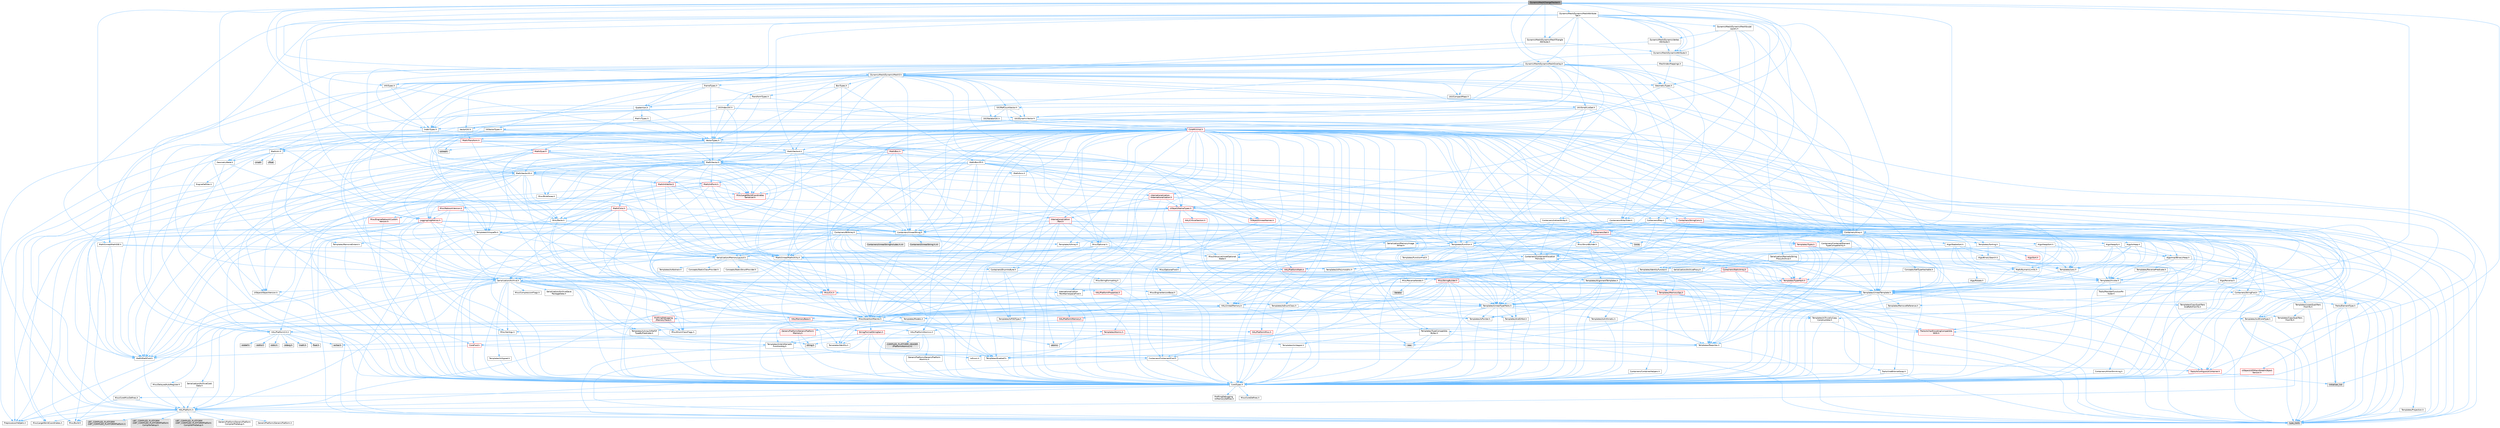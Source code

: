 digraph "DynamicMeshChangeTracker.h"
{
 // INTERACTIVE_SVG=YES
 // LATEX_PDF_SIZE
  bgcolor="transparent";
  edge [fontname=Helvetica,fontsize=10,labelfontname=Helvetica,labelfontsize=10];
  node [fontname=Helvetica,fontsize=10,shape=box,height=0.2,width=0.4];
  Node1 [id="Node000001",label="DynamicMeshChangeTracker.h",height=0.2,width=0.4,color="gray40", fillcolor="grey60", style="filled", fontcolor="black",tooltip=" "];
  Node1 -> Node2 [id="edge1_Node000001_Node000002",color="steelblue1",style="solid",tooltip=" "];
  Node2 [id="Node000002",label="Containers/Array.h",height=0.2,width=0.4,color="grey40", fillcolor="white", style="filled",URL="$df/dd0/Array_8h.html",tooltip=" "];
  Node2 -> Node3 [id="edge2_Node000002_Node000003",color="steelblue1",style="solid",tooltip=" "];
  Node3 [id="Node000003",label="CoreTypes.h",height=0.2,width=0.4,color="grey40", fillcolor="white", style="filled",URL="$dc/dec/CoreTypes_8h.html",tooltip=" "];
  Node3 -> Node4 [id="edge3_Node000003_Node000004",color="steelblue1",style="solid",tooltip=" "];
  Node4 [id="Node000004",label="HAL/Platform.h",height=0.2,width=0.4,color="grey40", fillcolor="white", style="filled",URL="$d9/dd0/Platform_8h.html",tooltip=" "];
  Node4 -> Node5 [id="edge4_Node000004_Node000005",color="steelblue1",style="solid",tooltip=" "];
  Node5 [id="Node000005",label="Misc/Build.h",height=0.2,width=0.4,color="grey40", fillcolor="white", style="filled",URL="$d3/dbb/Build_8h.html",tooltip=" "];
  Node4 -> Node6 [id="edge5_Node000004_Node000006",color="steelblue1",style="solid",tooltip=" "];
  Node6 [id="Node000006",label="Misc/LargeWorldCoordinates.h",height=0.2,width=0.4,color="grey40", fillcolor="white", style="filled",URL="$d2/dcb/LargeWorldCoordinates_8h.html",tooltip=" "];
  Node4 -> Node7 [id="edge6_Node000004_Node000007",color="steelblue1",style="solid",tooltip=" "];
  Node7 [id="Node000007",label="type_traits",height=0.2,width=0.4,color="grey60", fillcolor="#E0E0E0", style="filled",tooltip=" "];
  Node4 -> Node8 [id="edge7_Node000004_Node000008",color="steelblue1",style="solid",tooltip=" "];
  Node8 [id="Node000008",label="PreprocessorHelpers.h",height=0.2,width=0.4,color="grey40", fillcolor="white", style="filled",URL="$db/ddb/PreprocessorHelpers_8h.html",tooltip=" "];
  Node4 -> Node9 [id="edge8_Node000004_Node000009",color="steelblue1",style="solid",tooltip=" "];
  Node9 [id="Node000009",label="UBT_COMPILED_PLATFORM\l/UBT_COMPILED_PLATFORMPlatform\lCompilerPreSetup.h",height=0.2,width=0.4,color="grey60", fillcolor="#E0E0E0", style="filled",tooltip=" "];
  Node4 -> Node10 [id="edge9_Node000004_Node000010",color="steelblue1",style="solid",tooltip=" "];
  Node10 [id="Node000010",label="GenericPlatform/GenericPlatform\lCompilerPreSetup.h",height=0.2,width=0.4,color="grey40", fillcolor="white", style="filled",URL="$d9/dc8/GenericPlatformCompilerPreSetup_8h.html",tooltip=" "];
  Node4 -> Node11 [id="edge10_Node000004_Node000011",color="steelblue1",style="solid",tooltip=" "];
  Node11 [id="Node000011",label="GenericPlatform/GenericPlatform.h",height=0.2,width=0.4,color="grey40", fillcolor="white", style="filled",URL="$d6/d84/GenericPlatform_8h.html",tooltip=" "];
  Node4 -> Node12 [id="edge11_Node000004_Node000012",color="steelblue1",style="solid",tooltip=" "];
  Node12 [id="Node000012",label="UBT_COMPILED_PLATFORM\l/UBT_COMPILED_PLATFORMPlatform.h",height=0.2,width=0.4,color="grey60", fillcolor="#E0E0E0", style="filled",tooltip=" "];
  Node4 -> Node13 [id="edge12_Node000004_Node000013",color="steelblue1",style="solid",tooltip=" "];
  Node13 [id="Node000013",label="UBT_COMPILED_PLATFORM\l/UBT_COMPILED_PLATFORMPlatform\lCompilerSetup.h",height=0.2,width=0.4,color="grey60", fillcolor="#E0E0E0", style="filled",tooltip=" "];
  Node3 -> Node14 [id="edge13_Node000003_Node000014",color="steelblue1",style="solid",tooltip=" "];
  Node14 [id="Node000014",label="ProfilingDebugging\l/UMemoryDefines.h",height=0.2,width=0.4,color="grey40", fillcolor="white", style="filled",URL="$d2/da2/UMemoryDefines_8h.html",tooltip=" "];
  Node3 -> Node15 [id="edge14_Node000003_Node000015",color="steelblue1",style="solid",tooltip=" "];
  Node15 [id="Node000015",label="Misc/CoreMiscDefines.h",height=0.2,width=0.4,color="grey40", fillcolor="white", style="filled",URL="$da/d38/CoreMiscDefines_8h.html",tooltip=" "];
  Node15 -> Node4 [id="edge15_Node000015_Node000004",color="steelblue1",style="solid",tooltip=" "];
  Node15 -> Node8 [id="edge16_Node000015_Node000008",color="steelblue1",style="solid",tooltip=" "];
  Node3 -> Node16 [id="edge17_Node000003_Node000016",color="steelblue1",style="solid",tooltip=" "];
  Node16 [id="Node000016",label="Misc/CoreDefines.h",height=0.2,width=0.4,color="grey40", fillcolor="white", style="filled",URL="$d3/dd2/CoreDefines_8h.html",tooltip=" "];
  Node2 -> Node17 [id="edge18_Node000002_Node000017",color="steelblue1",style="solid",tooltip=" "];
  Node17 [id="Node000017",label="Misc/AssertionMacros.h",height=0.2,width=0.4,color="grey40", fillcolor="white", style="filled",URL="$d0/dfa/AssertionMacros_8h.html",tooltip=" "];
  Node17 -> Node3 [id="edge19_Node000017_Node000003",color="steelblue1",style="solid",tooltip=" "];
  Node17 -> Node4 [id="edge20_Node000017_Node000004",color="steelblue1",style="solid",tooltip=" "];
  Node17 -> Node18 [id="edge21_Node000017_Node000018",color="steelblue1",style="solid",tooltip=" "];
  Node18 [id="Node000018",label="HAL/PlatformMisc.h",height=0.2,width=0.4,color="red", fillcolor="#FFF0F0", style="filled",URL="$d0/df5/PlatformMisc_8h.html",tooltip=" "];
  Node18 -> Node3 [id="edge22_Node000018_Node000003",color="steelblue1",style="solid",tooltip=" "];
  Node17 -> Node8 [id="edge23_Node000017_Node000008",color="steelblue1",style="solid",tooltip=" "];
  Node17 -> Node54 [id="edge24_Node000017_Node000054",color="steelblue1",style="solid",tooltip=" "];
  Node54 [id="Node000054",label="Templates/EnableIf.h",height=0.2,width=0.4,color="grey40", fillcolor="white", style="filled",URL="$d7/d60/EnableIf_8h.html",tooltip=" "];
  Node54 -> Node3 [id="edge25_Node000054_Node000003",color="steelblue1",style="solid",tooltip=" "];
  Node17 -> Node55 [id="edge26_Node000017_Node000055",color="steelblue1",style="solid",tooltip=" "];
  Node55 [id="Node000055",label="Templates/IsArrayOrRefOf\lTypeByPredicate.h",height=0.2,width=0.4,color="grey40", fillcolor="white", style="filled",URL="$d6/da1/IsArrayOrRefOfTypeByPredicate_8h.html",tooltip=" "];
  Node55 -> Node3 [id="edge27_Node000055_Node000003",color="steelblue1",style="solid",tooltip=" "];
  Node17 -> Node56 [id="edge28_Node000017_Node000056",color="steelblue1",style="solid",tooltip=" "];
  Node56 [id="Node000056",label="Templates/IsValidVariadic\lFunctionArg.h",height=0.2,width=0.4,color="grey40", fillcolor="white", style="filled",URL="$d0/dc8/IsValidVariadicFunctionArg_8h.html",tooltip=" "];
  Node56 -> Node3 [id="edge29_Node000056_Node000003",color="steelblue1",style="solid",tooltip=" "];
  Node56 -> Node57 [id="edge30_Node000056_Node000057",color="steelblue1",style="solid",tooltip=" "];
  Node57 [id="Node000057",label="IsEnum.h",height=0.2,width=0.4,color="grey40", fillcolor="white", style="filled",URL="$d4/de5/IsEnum_8h.html",tooltip=" "];
  Node56 -> Node7 [id="edge31_Node000056_Node000007",color="steelblue1",style="solid",tooltip=" "];
  Node17 -> Node58 [id="edge32_Node000017_Node000058",color="steelblue1",style="solid",tooltip=" "];
  Node58 [id="Node000058",label="Traits/IsCharEncodingCompatible\lWith.h",height=0.2,width=0.4,color="red", fillcolor="#FFF0F0", style="filled",URL="$df/dd1/IsCharEncodingCompatibleWith_8h.html",tooltip=" "];
  Node58 -> Node7 [id="edge33_Node000058_Node000007",color="steelblue1",style="solid",tooltip=" "];
  Node17 -> Node60 [id="edge34_Node000017_Node000060",color="steelblue1",style="solid",tooltip=" "];
  Node60 [id="Node000060",label="Misc/VarArgs.h",height=0.2,width=0.4,color="grey40", fillcolor="white", style="filled",URL="$d5/d6f/VarArgs_8h.html",tooltip=" "];
  Node60 -> Node3 [id="edge35_Node000060_Node000003",color="steelblue1",style="solid",tooltip=" "];
  Node17 -> Node61 [id="edge36_Node000017_Node000061",color="steelblue1",style="solid",tooltip=" "];
  Node61 [id="Node000061",label="String/FormatStringSan.h",height=0.2,width=0.4,color="red", fillcolor="#FFF0F0", style="filled",URL="$d3/d8b/FormatStringSan_8h.html",tooltip=" "];
  Node61 -> Node7 [id="edge37_Node000061_Node000007",color="steelblue1",style="solid",tooltip=" "];
  Node61 -> Node3 [id="edge38_Node000061_Node000003",color="steelblue1",style="solid",tooltip=" "];
  Node61 -> Node62 [id="edge39_Node000061_Node000062",color="steelblue1",style="solid",tooltip=" "];
  Node62 [id="Node000062",label="Templates/Requires.h",height=0.2,width=0.4,color="grey40", fillcolor="white", style="filled",URL="$dc/d96/Requires_8h.html",tooltip=" "];
  Node62 -> Node54 [id="edge40_Node000062_Node000054",color="steelblue1",style="solid",tooltip=" "];
  Node62 -> Node7 [id="edge41_Node000062_Node000007",color="steelblue1",style="solid",tooltip=" "];
  Node61 -> Node63 [id="edge42_Node000061_Node000063",color="steelblue1",style="solid",tooltip=" "];
  Node63 [id="Node000063",label="Templates/Identity.h",height=0.2,width=0.4,color="grey40", fillcolor="white", style="filled",URL="$d0/dd5/Identity_8h.html",tooltip=" "];
  Node61 -> Node56 [id="edge43_Node000061_Node000056",color="steelblue1",style="solid",tooltip=" "];
  Node61 -> Node26 [id="edge44_Node000061_Node000026",color="steelblue1",style="solid",tooltip=" "];
  Node26 [id="Node000026",label="Containers/ContainersFwd.h",height=0.2,width=0.4,color="grey40", fillcolor="white", style="filled",URL="$d4/d0a/ContainersFwd_8h.html",tooltip=" "];
  Node26 -> Node4 [id="edge45_Node000026_Node000004",color="steelblue1",style="solid",tooltip=" "];
  Node26 -> Node3 [id="edge46_Node000026_Node000003",color="steelblue1",style="solid",tooltip=" "];
  Node26 -> Node23 [id="edge47_Node000026_Node000023",color="steelblue1",style="solid",tooltip=" "];
  Node23 [id="Node000023",label="Traits/IsContiguousContainer.h",height=0.2,width=0.4,color="red", fillcolor="#FFF0F0", style="filled",URL="$d5/d3c/IsContiguousContainer_8h.html",tooltip=" "];
  Node23 -> Node3 [id="edge48_Node000023_Node000003",color="steelblue1",style="solid",tooltip=" "];
  Node23 -> Node22 [id="edge49_Node000023_Node000022",color="steelblue1",style="solid",tooltip=" "];
  Node22 [id="Node000022",label="initializer_list",height=0.2,width=0.4,color="grey60", fillcolor="#E0E0E0", style="filled",tooltip=" "];
  Node17 -> Node67 [id="edge50_Node000017_Node000067",color="steelblue1",style="solid",tooltip=" "];
  Node67 [id="Node000067",label="atomic",height=0.2,width=0.4,color="grey60", fillcolor="#E0E0E0", style="filled",tooltip=" "];
  Node2 -> Node68 [id="edge51_Node000002_Node000068",color="steelblue1",style="solid",tooltip=" "];
  Node68 [id="Node000068",label="Misc/IntrusiveUnsetOptional\lState.h",height=0.2,width=0.4,color="grey40", fillcolor="white", style="filled",URL="$d2/d0a/IntrusiveUnsetOptionalState_8h.html",tooltip=" "];
  Node68 -> Node69 [id="edge52_Node000068_Node000069",color="steelblue1",style="solid",tooltip=" "];
  Node69 [id="Node000069",label="Misc/OptionalFwd.h",height=0.2,width=0.4,color="grey40", fillcolor="white", style="filled",URL="$dc/d50/OptionalFwd_8h.html",tooltip=" "];
  Node2 -> Node70 [id="edge53_Node000002_Node000070",color="steelblue1",style="solid",tooltip=" "];
  Node70 [id="Node000070",label="Misc/ReverseIterate.h",height=0.2,width=0.4,color="grey40", fillcolor="white", style="filled",URL="$db/de3/ReverseIterate_8h.html",tooltip=" "];
  Node70 -> Node4 [id="edge54_Node000070_Node000004",color="steelblue1",style="solid",tooltip=" "];
  Node70 -> Node71 [id="edge55_Node000070_Node000071",color="steelblue1",style="solid",tooltip=" "];
  Node71 [id="Node000071",label="iterator",height=0.2,width=0.4,color="grey60", fillcolor="#E0E0E0", style="filled",tooltip=" "];
  Node2 -> Node72 [id="edge56_Node000002_Node000072",color="steelblue1",style="solid",tooltip=" "];
  Node72 [id="Node000072",label="HAL/UnrealMemory.h",height=0.2,width=0.4,color="grey40", fillcolor="white", style="filled",URL="$d9/d96/UnrealMemory_8h.html",tooltip=" "];
  Node72 -> Node3 [id="edge57_Node000072_Node000003",color="steelblue1",style="solid",tooltip=" "];
  Node72 -> Node73 [id="edge58_Node000072_Node000073",color="steelblue1",style="solid",tooltip=" "];
  Node73 [id="Node000073",label="GenericPlatform/GenericPlatform\lMemory.h",height=0.2,width=0.4,color="red", fillcolor="#FFF0F0", style="filled",URL="$dd/d22/GenericPlatformMemory_8h.html",tooltip=" "];
  Node73 -> Node25 [id="edge59_Node000073_Node000025",color="steelblue1",style="solid",tooltip=" "];
  Node25 [id="Node000025",label="CoreFwd.h",height=0.2,width=0.4,color="red", fillcolor="#FFF0F0", style="filled",URL="$d1/d1e/CoreFwd_8h.html",tooltip=" "];
  Node25 -> Node3 [id="edge60_Node000025_Node000003",color="steelblue1",style="solid",tooltip=" "];
  Node25 -> Node26 [id="edge61_Node000025_Node000026",color="steelblue1",style="solid",tooltip=" "];
  Node25 -> Node27 [id="edge62_Node000025_Node000027",color="steelblue1",style="solid",tooltip=" "];
  Node27 [id="Node000027",label="Math/MathFwd.h",height=0.2,width=0.4,color="grey40", fillcolor="white", style="filled",URL="$d2/d10/MathFwd_8h.html",tooltip=" "];
  Node27 -> Node4 [id="edge63_Node000027_Node000004",color="steelblue1",style="solid",tooltip=" "];
  Node73 -> Node3 [id="edge64_Node000073_Node000003",color="steelblue1",style="solid",tooltip=" "];
  Node73 -> Node39 [id="edge65_Node000073_Node000039",color="steelblue1",style="solid",tooltip=" "];
  Node39 [id="Node000039",label="string.h",height=0.2,width=0.4,color="grey60", fillcolor="#E0E0E0", style="filled",tooltip=" "];
  Node73 -> Node32 [id="edge66_Node000073_Node000032",color="steelblue1",style="solid",tooltip=" "];
  Node32 [id="Node000032",label="wchar.h",height=0.2,width=0.4,color="grey60", fillcolor="#E0E0E0", style="filled",tooltip=" "];
  Node72 -> Node76 [id="edge67_Node000072_Node000076",color="steelblue1",style="solid",tooltip=" "];
  Node76 [id="Node000076",label="HAL/MemoryBase.h",height=0.2,width=0.4,color="red", fillcolor="#FFF0F0", style="filled",URL="$d6/d9f/MemoryBase_8h.html",tooltip=" "];
  Node76 -> Node3 [id="edge68_Node000076_Node000003",color="steelblue1",style="solid",tooltip=" "];
  Node76 -> Node47 [id="edge69_Node000076_Node000047",color="steelblue1",style="solid",tooltip=" "];
  Node47 [id="Node000047",label="HAL/PlatformAtomics.h",height=0.2,width=0.4,color="grey40", fillcolor="white", style="filled",URL="$d3/d36/PlatformAtomics_8h.html",tooltip=" "];
  Node47 -> Node3 [id="edge70_Node000047_Node000003",color="steelblue1",style="solid",tooltip=" "];
  Node47 -> Node48 [id="edge71_Node000047_Node000048",color="steelblue1",style="solid",tooltip=" "];
  Node48 [id="Node000048",label="GenericPlatform/GenericPlatform\lAtomics.h",height=0.2,width=0.4,color="grey40", fillcolor="white", style="filled",URL="$da/d72/GenericPlatformAtomics_8h.html",tooltip=" "];
  Node48 -> Node3 [id="edge72_Node000048_Node000003",color="steelblue1",style="solid",tooltip=" "];
  Node47 -> Node49 [id="edge73_Node000047_Node000049",color="steelblue1",style="solid",tooltip=" "];
  Node49 [id="Node000049",label="COMPILED_PLATFORM_HEADER\l(PlatformAtomics.h)",height=0.2,width=0.4,color="grey60", fillcolor="#E0E0E0", style="filled",tooltip=" "];
  Node76 -> Node30 [id="edge74_Node000076_Node000030",color="steelblue1",style="solid",tooltip=" "];
  Node30 [id="Node000030",label="HAL/PlatformCrt.h",height=0.2,width=0.4,color="grey40", fillcolor="white", style="filled",URL="$d8/d75/PlatformCrt_8h.html",tooltip=" "];
  Node30 -> Node31 [id="edge75_Node000030_Node000031",color="steelblue1",style="solid",tooltip=" "];
  Node31 [id="Node000031",label="new",height=0.2,width=0.4,color="grey60", fillcolor="#E0E0E0", style="filled",tooltip=" "];
  Node30 -> Node32 [id="edge76_Node000030_Node000032",color="steelblue1",style="solid",tooltip=" "];
  Node30 -> Node33 [id="edge77_Node000030_Node000033",color="steelblue1",style="solid",tooltip=" "];
  Node33 [id="Node000033",label="stddef.h",height=0.2,width=0.4,color="grey60", fillcolor="#E0E0E0", style="filled",tooltip=" "];
  Node30 -> Node34 [id="edge78_Node000030_Node000034",color="steelblue1",style="solid",tooltip=" "];
  Node34 [id="Node000034",label="stdlib.h",height=0.2,width=0.4,color="grey60", fillcolor="#E0E0E0", style="filled",tooltip=" "];
  Node30 -> Node35 [id="edge79_Node000030_Node000035",color="steelblue1",style="solid",tooltip=" "];
  Node35 [id="Node000035",label="stdio.h",height=0.2,width=0.4,color="grey60", fillcolor="#E0E0E0", style="filled",tooltip=" "];
  Node30 -> Node36 [id="edge80_Node000030_Node000036",color="steelblue1",style="solid",tooltip=" "];
  Node36 [id="Node000036",label="stdarg.h",height=0.2,width=0.4,color="grey60", fillcolor="#E0E0E0", style="filled",tooltip=" "];
  Node30 -> Node37 [id="edge81_Node000030_Node000037",color="steelblue1",style="solid",tooltip=" "];
  Node37 [id="Node000037",label="math.h",height=0.2,width=0.4,color="grey60", fillcolor="#E0E0E0", style="filled",tooltip=" "];
  Node30 -> Node38 [id="edge82_Node000030_Node000038",color="steelblue1",style="solid",tooltip=" "];
  Node38 [id="Node000038",label="float.h",height=0.2,width=0.4,color="grey60", fillcolor="#E0E0E0", style="filled",tooltip=" "];
  Node30 -> Node39 [id="edge83_Node000030_Node000039",color="steelblue1",style="solid",tooltip=" "];
  Node76 -> Node80 [id="edge84_Node000076_Node000080",color="steelblue1",style="solid",tooltip=" "];
  Node80 [id="Node000080",label="Templates/Atomic.h",height=0.2,width=0.4,color="red", fillcolor="#FFF0F0", style="filled",URL="$d3/d91/Atomic_8h.html",tooltip=" "];
  Node80 -> Node83 [id="edge85_Node000080_Node000083",color="steelblue1",style="solid",tooltip=" "];
  Node83 [id="Node000083",label="Templates/IsIntegral.h",height=0.2,width=0.4,color="grey40", fillcolor="white", style="filled",URL="$da/d64/IsIntegral_8h.html",tooltip=" "];
  Node83 -> Node3 [id="edge86_Node000083_Node000003",color="steelblue1",style="solid",tooltip=" "];
  Node80 -> Node67 [id="edge87_Node000080_Node000067",color="steelblue1",style="solid",tooltip=" "];
  Node72 -> Node89 [id="edge88_Node000072_Node000089",color="steelblue1",style="solid",tooltip=" "];
  Node89 [id="Node000089",label="HAL/PlatformMemory.h",height=0.2,width=0.4,color="red", fillcolor="#FFF0F0", style="filled",URL="$de/d68/PlatformMemory_8h.html",tooltip=" "];
  Node89 -> Node3 [id="edge89_Node000089_Node000003",color="steelblue1",style="solid",tooltip=" "];
  Node89 -> Node73 [id="edge90_Node000089_Node000073",color="steelblue1",style="solid",tooltip=" "];
  Node72 -> Node91 [id="edge91_Node000072_Node000091",color="steelblue1",style="solid",tooltip=" "];
  Node91 [id="Node000091",label="ProfilingDebugging\l/MemoryTrace.h",height=0.2,width=0.4,color="red", fillcolor="#FFF0F0", style="filled",URL="$da/dd7/MemoryTrace_8h.html",tooltip=" "];
  Node91 -> Node4 [id="edge92_Node000091_Node000004",color="steelblue1",style="solid",tooltip=" "];
  Node91 -> Node42 [id="edge93_Node000091_Node000042",color="steelblue1",style="solid",tooltip=" "];
  Node42 [id="Node000042",label="Misc/EnumClassFlags.h",height=0.2,width=0.4,color="grey40", fillcolor="white", style="filled",URL="$d8/de7/EnumClassFlags_8h.html",tooltip=" "];
  Node72 -> Node92 [id="edge94_Node000072_Node000092",color="steelblue1",style="solid",tooltip=" "];
  Node92 [id="Node000092",label="Templates/IsPointer.h",height=0.2,width=0.4,color="grey40", fillcolor="white", style="filled",URL="$d7/d05/IsPointer_8h.html",tooltip=" "];
  Node92 -> Node3 [id="edge95_Node000092_Node000003",color="steelblue1",style="solid",tooltip=" "];
  Node2 -> Node93 [id="edge96_Node000002_Node000093",color="steelblue1",style="solid",tooltip=" "];
  Node93 [id="Node000093",label="Templates/UnrealTypeTraits.h",height=0.2,width=0.4,color="grey40", fillcolor="white", style="filled",URL="$d2/d2d/UnrealTypeTraits_8h.html",tooltip=" "];
  Node93 -> Node3 [id="edge97_Node000093_Node000003",color="steelblue1",style="solid",tooltip=" "];
  Node93 -> Node92 [id="edge98_Node000093_Node000092",color="steelblue1",style="solid",tooltip=" "];
  Node93 -> Node17 [id="edge99_Node000093_Node000017",color="steelblue1",style="solid",tooltip=" "];
  Node93 -> Node85 [id="edge100_Node000093_Node000085",color="steelblue1",style="solid",tooltip=" "];
  Node85 [id="Node000085",label="Templates/AndOrNot.h",height=0.2,width=0.4,color="grey40", fillcolor="white", style="filled",URL="$db/d0a/AndOrNot_8h.html",tooltip=" "];
  Node85 -> Node3 [id="edge101_Node000085_Node000003",color="steelblue1",style="solid",tooltip=" "];
  Node93 -> Node54 [id="edge102_Node000093_Node000054",color="steelblue1",style="solid",tooltip=" "];
  Node93 -> Node94 [id="edge103_Node000093_Node000094",color="steelblue1",style="solid",tooltip=" "];
  Node94 [id="Node000094",label="Templates/IsArithmetic.h",height=0.2,width=0.4,color="grey40", fillcolor="white", style="filled",URL="$d2/d5d/IsArithmetic_8h.html",tooltip=" "];
  Node94 -> Node3 [id="edge104_Node000094_Node000003",color="steelblue1",style="solid",tooltip=" "];
  Node93 -> Node57 [id="edge105_Node000093_Node000057",color="steelblue1",style="solid",tooltip=" "];
  Node93 -> Node95 [id="edge106_Node000093_Node000095",color="steelblue1",style="solid",tooltip=" "];
  Node95 [id="Node000095",label="Templates/Models.h",height=0.2,width=0.4,color="grey40", fillcolor="white", style="filled",URL="$d3/d0c/Models_8h.html",tooltip=" "];
  Node95 -> Node63 [id="edge107_Node000095_Node000063",color="steelblue1",style="solid",tooltip=" "];
  Node93 -> Node96 [id="edge108_Node000093_Node000096",color="steelblue1",style="solid",tooltip=" "];
  Node96 [id="Node000096",label="Templates/IsPODType.h",height=0.2,width=0.4,color="grey40", fillcolor="white", style="filled",URL="$d7/db1/IsPODType_8h.html",tooltip=" "];
  Node96 -> Node3 [id="edge109_Node000096_Node000003",color="steelblue1",style="solid",tooltip=" "];
  Node93 -> Node97 [id="edge110_Node000093_Node000097",color="steelblue1",style="solid",tooltip=" "];
  Node97 [id="Node000097",label="Templates/IsUECoreType.h",height=0.2,width=0.4,color="grey40", fillcolor="white", style="filled",URL="$d1/db8/IsUECoreType_8h.html",tooltip=" "];
  Node97 -> Node3 [id="edge111_Node000097_Node000003",color="steelblue1",style="solid",tooltip=" "];
  Node97 -> Node7 [id="edge112_Node000097_Node000007",color="steelblue1",style="solid",tooltip=" "];
  Node93 -> Node86 [id="edge113_Node000093_Node000086",color="steelblue1",style="solid",tooltip=" "];
  Node86 [id="Node000086",label="Templates/IsTriviallyCopy\lConstructible.h",height=0.2,width=0.4,color="grey40", fillcolor="white", style="filled",URL="$d3/d78/IsTriviallyCopyConstructible_8h.html",tooltip=" "];
  Node86 -> Node3 [id="edge114_Node000086_Node000003",color="steelblue1",style="solid",tooltip=" "];
  Node86 -> Node7 [id="edge115_Node000086_Node000007",color="steelblue1",style="solid",tooltip=" "];
  Node2 -> Node98 [id="edge116_Node000002_Node000098",color="steelblue1",style="solid",tooltip=" "];
  Node98 [id="Node000098",label="Templates/UnrealTemplate.h",height=0.2,width=0.4,color="grey40", fillcolor="white", style="filled",URL="$d4/d24/UnrealTemplate_8h.html",tooltip=" "];
  Node98 -> Node3 [id="edge117_Node000098_Node000003",color="steelblue1",style="solid",tooltip=" "];
  Node98 -> Node92 [id="edge118_Node000098_Node000092",color="steelblue1",style="solid",tooltip=" "];
  Node98 -> Node72 [id="edge119_Node000098_Node000072",color="steelblue1",style="solid",tooltip=" "];
  Node98 -> Node99 [id="edge120_Node000098_Node000099",color="steelblue1",style="solid",tooltip=" "];
  Node99 [id="Node000099",label="Templates/CopyQualifiers\lAndRefsFromTo.h",height=0.2,width=0.4,color="grey40", fillcolor="white", style="filled",URL="$d3/db3/CopyQualifiersAndRefsFromTo_8h.html",tooltip=" "];
  Node99 -> Node100 [id="edge121_Node000099_Node000100",color="steelblue1",style="solid",tooltip=" "];
  Node100 [id="Node000100",label="Templates/CopyQualifiers\lFromTo.h",height=0.2,width=0.4,color="grey40", fillcolor="white", style="filled",URL="$d5/db4/CopyQualifiersFromTo_8h.html",tooltip=" "];
  Node98 -> Node93 [id="edge122_Node000098_Node000093",color="steelblue1",style="solid",tooltip=" "];
  Node98 -> Node101 [id="edge123_Node000098_Node000101",color="steelblue1",style="solid",tooltip=" "];
  Node101 [id="Node000101",label="Templates/RemoveReference.h",height=0.2,width=0.4,color="grey40", fillcolor="white", style="filled",URL="$da/dbe/RemoveReference_8h.html",tooltip=" "];
  Node101 -> Node3 [id="edge124_Node000101_Node000003",color="steelblue1",style="solid",tooltip=" "];
  Node98 -> Node62 [id="edge125_Node000098_Node000062",color="steelblue1",style="solid",tooltip=" "];
  Node98 -> Node102 [id="edge126_Node000098_Node000102",color="steelblue1",style="solid",tooltip=" "];
  Node102 [id="Node000102",label="Templates/TypeCompatible\lBytes.h",height=0.2,width=0.4,color="grey40", fillcolor="white", style="filled",URL="$df/d0a/TypeCompatibleBytes_8h.html",tooltip=" "];
  Node102 -> Node3 [id="edge127_Node000102_Node000003",color="steelblue1",style="solid",tooltip=" "];
  Node102 -> Node39 [id="edge128_Node000102_Node000039",color="steelblue1",style="solid",tooltip=" "];
  Node102 -> Node31 [id="edge129_Node000102_Node000031",color="steelblue1",style="solid",tooltip=" "];
  Node102 -> Node7 [id="edge130_Node000102_Node000007",color="steelblue1",style="solid",tooltip=" "];
  Node98 -> Node63 [id="edge131_Node000098_Node000063",color="steelblue1",style="solid",tooltip=" "];
  Node98 -> Node23 [id="edge132_Node000098_Node000023",color="steelblue1",style="solid",tooltip=" "];
  Node98 -> Node103 [id="edge133_Node000098_Node000103",color="steelblue1",style="solid",tooltip=" "];
  Node103 [id="Node000103",label="Traits/UseBitwiseSwap.h",height=0.2,width=0.4,color="grey40", fillcolor="white", style="filled",URL="$db/df3/UseBitwiseSwap_8h.html",tooltip=" "];
  Node103 -> Node3 [id="edge134_Node000103_Node000003",color="steelblue1",style="solid",tooltip=" "];
  Node103 -> Node7 [id="edge135_Node000103_Node000007",color="steelblue1",style="solid",tooltip=" "];
  Node98 -> Node7 [id="edge136_Node000098_Node000007",color="steelblue1",style="solid",tooltip=" "];
  Node2 -> Node104 [id="edge137_Node000002_Node000104",color="steelblue1",style="solid",tooltip=" "];
  Node104 [id="Node000104",label="Containers/AllowShrinking.h",height=0.2,width=0.4,color="grey40", fillcolor="white", style="filled",URL="$d7/d1a/AllowShrinking_8h.html",tooltip=" "];
  Node104 -> Node3 [id="edge138_Node000104_Node000003",color="steelblue1",style="solid",tooltip=" "];
  Node2 -> Node105 [id="edge139_Node000002_Node000105",color="steelblue1",style="solid",tooltip=" "];
  Node105 [id="Node000105",label="Containers/ContainerAllocation\lPolicies.h",height=0.2,width=0.4,color="grey40", fillcolor="white", style="filled",URL="$d7/dff/ContainerAllocationPolicies_8h.html",tooltip=" "];
  Node105 -> Node3 [id="edge140_Node000105_Node000003",color="steelblue1",style="solid",tooltip=" "];
  Node105 -> Node106 [id="edge141_Node000105_Node000106",color="steelblue1",style="solid",tooltip=" "];
  Node106 [id="Node000106",label="Containers/ContainerHelpers.h",height=0.2,width=0.4,color="grey40", fillcolor="white", style="filled",URL="$d7/d33/ContainerHelpers_8h.html",tooltip=" "];
  Node106 -> Node3 [id="edge142_Node000106_Node000003",color="steelblue1",style="solid",tooltip=" "];
  Node105 -> Node105 [id="edge143_Node000105_Node000105",color="steelblue1",style="solid",tooltip=" "];
  Node105 -> Node107 [id="edge144_Node000105_Node000107",color="steelblue1",style="solid",tooltip=" "];
  Node107 [id="Node000107",label="HAL/PlatformMath.h",height=0.2,width=0.4,color="red", fillcolor="#FFF0F0", style="filled",URL="$dc/d53/PlatformMath_8h.html",tooltip=" "];
  Node107 -> Node3 [id="edge145_Node000107_Node000003",color="steelblue1",style="solid",tooltip=" "];
  Node105 -> Node72 [id="edge146_Node000105_Node000072",color="steelblue1",style="solid",tooltip=" "];
  Node105 -> Node40 [id="edge147_Node000105_Node000040",color="steelblue1",style="solid",tooltip=" "];
  Node40 [id="Node000040",label="Math/NumericLimits.h",height=0.2,width=0.4,color="grey40", fillcolor="white", style="filled",URL="$df/d1b/NumericLimits_8h.html",tooltip=" "];
  Node40 -> Node3 [id="edge148_Node000040_Node000003",color="steelblue1",style="solid",tooltip=" "];
  Node105 -> Node17 [id="edge149_Node000105_Node000017",color="steelblue1",style="solid",tooltip=" "];
  Node105 -> Node115 [id="edge150_Node000105_Node000115",color="steelblue1",style="solid",tooltip=" "];
  Node115 [id="Node000115",label="Templates/IsPolymorphic.h",height=0.2,width=0.4,color="grey40", fillcolor="white", style="filled",URL="$dc/d20/IsPolymorphic_8h.html",tooltip=" "];
  Node105 -> Node116 [id="edge151_Node000105_Node000116",color="steelblue1",style="solid",tooltip=" "];
  Node116 [id="Node000116",label="Templates/MemoryOps.h",height=0.2,width=0.4,color="red", fillcolor="#FFF0F0", style="filled",URL="$db/dea/MemoryOps_8h.html",tooltip=" "];
  Node116 -> Node3 [id="edge152_Node000116_Node000003",color="steelblue1",style="solid",tooltip=" "];
  Node116 -> Node72 [id="edge153_Node000116_Node000072",color="steelblue1",style="solid",tooltip=" "];
  Node116 -> Node86 [id="edge154_Node000116_Node000086",color="steelblue1",style="solid",tooltip=" "];
  Node116 -> Node62 [id="edge155_Node000116_Node000062",color="steelblue1",style="solid",tooltip=" "];
  Node116 -> Node93 [id="edge156_Node000116_Node000093",color="steelblue1",style="solid",tooltip=" "];
  Node116 -> Node103 [id="edge157_Node000116_Node000103",color="steelblue1",style="solid",tooltip=" "];
  Node116 -> Node31 [id="edge158_Node000116_Node000031",color="steelblue1",style="solid",tooltip=" "];
  Node116 -> Node7 [id="edge159_Node000116_Node000007",color="steelblue1",style="solid",tooltip=" "];
  Node105 -> Node102 [id="edge160_Node000105_Node000102",color="steelblue1",style="solid",tooltip=" "];
  Node105 -> Node7 [id="edge161_Node000105_Node000007",color="steelblue1",style="solid",tooltip=" "];
  Node2 -> Node117 [id="edge162_Node000002_Node000117",color="steelblue1",style="solid",tooltip=" "];
  Node117 [id="Node000117",label="Containers/ContainerElement\lTypeCompatibility.h",height=0.2,width=0.4,color="grey40", fillcolor="white", style="filled",URL="$df/ddf/ContainerElementTypeCompatibility_8h.html",tooltip=" "];
  Node117 -> Node3 [id="edge163_Node000117_Node000003",color="steelblue1",style="solid",tooltip=" "];
  Node117 -> Node93 [id="edge164_Node000117_Node000093",color="steelblue1",style="solid",tooltip=" "];
  Node2 -> Node118 [id="edge165_Node000002_Node000118",color="steelblue1",style="solid",tooltip=" "];
  Node118 [id="Node000118",label="Serialization/Archive.h",height=0.2,width=0.4,color="grey40", fillcolor="white", style="filled",URL="$d7/d3b/Archive_8h.html",tooltip=" "];
  Node118 -> Node25 [id="edge166_Node000118_Node000025",color="steelblue1",style="solid",tooltip=" "];
  Node118 -> Node3 [id="edge167_Node000118_Node000003",color="steelblue1",style="solid",tooltip=" "];
  Node118 -> Node119 [id="edge168_Node000118_Node000119",color="steelblue1",style="solid",tooltip=" "];
  Node119 [id="Node000119",label="HAL/PlatformProperties.h",height=0.2,width=0.4,color="red", fillcolor="#FFF0F0", style="filled",URL="$d9/db0/PlatformProperties_8h.html",tooltip=" "];
  Node119 -> Node3 [id="edge169_Node000119_Node000003",color="steelblue1",style="solid",tooltip=" "];
  Node118 -> Node122 [id="edge170_Node000118_Node000122",color="steelblue1",style="solid",tooltip=" "];
  Node122 [id="Node000122",label="Internationalization\l/TextNamespaceFwd.h",height=0.2,width=0.4,color="grey40", fillcolor="white", style="filled",URL="$d8/d97/TextNamespaceFwd_8h.html",tooltip=" "];
  Node122 -> Node3 [id="edge171_Node000122_Node000003",color="steelblue1",style="solid",tooltip=" "];
  Node118 -> Node27 [id="edge172_Node000118_Node000027",color="steelblue1",style="solid",tooltip=" "];
  Node118 -> Node17 [id="edge173_Node000118_Node000017",color="steelblue1",style="solid",tooltip=" "];
  Node118 -> Node5 [id="edge174_Node000118_Node000005",color="steelblue1",style="solid",tooltip=" "];
  Node118 -> Node41 [id="edge175_Node000118_Node000041",color="steelblue1",style="solid",tooltip=" "];
  Node41 [id="Node000041",label="Misc/CompressionFlags.h",height=0.2,width=0.4,color="grey40", fillcolor="white", style="filled",URL="$d9/d76/CompressionFlags_8h.html",tooltip=" "];
  Node118 -> Node123 [id="edge176_Node000118_Node000123",color="steelblue1",style="solid",tooltip=" "];
  Node123 [id="Node000123",label="Misc/EngineVersionBase.h",height=0.2,width=0.4,color="grey40", fillcolor="white", style="filled",URL="$d5/d2b/EngineVersionBase_8h.html",tooltip=" "];
  Node123 -> Node3 [id="edge177_Node000123_Node000003",color="steelblue1",style="solid",tooltip=" "];
  Node118 -> Node60 [id="edge178_Node000118_Node000060",color="steelblue1",style="solid",tooltip=" "];
  Node118 -> Node124 [id="edge179_Node000118_Node000124",color="steelblue1",style="solid",tooltip=" "];
  Node124 [id="Node000124",label="Serialization/ArchiveCook\lData.h",height=0.2,width=0.4,color="grey40", fillcolor="white", style="filled",URL="$dc/db6/ArchiveCookData_8h.html",tooltip=" "];
  Node124 -> Node4 [id="edge180_Node000124_Node000004",color="steelblue1",style="solid",tooltip=" "];
  Node118 -> Node125 [id="edge181_Node000118_Node000125",color="steelblue1",style="solid",tooltip=" "];
  Node125 [id="Node000125",label="Serialization/ArchiveSave\lPackageData.h",height=0.2,width=0.4,color="grey40", fillcolor="white", style="filled",URL="$d1/d37/ArchiveSavePackageData_8h.html",tooltip=" "];
  Node118 -> Node54 [id="edge182_Node000118_Node000054",color="steelblue1",style="solid",tooltip=" "];
  Node118 -> Node55 [id="edge183_Node000118_Node000055",color="steelblue1",style="solid",tooltip=" "];
  Node118 -> Node126 [id="edge184_Node000118_Node000126",color="steelblue1",style="solid",tooltip=" "];
  Node126 [id="Node000126",label="Templates/IsEnumClass.h",height=0.2,width=0.4,color="grey40", fillcolor="white", style="filled",URL="$d7/d15/IsEnumClass_8h.html",tooltip=" "];
  Node126 -> Node3 [id="edge185_Node000126_Node000003",color="steelblue1",style="solid",tooltip=" "];
  Node126 -> Node85 [id="edge186_Node000126_Node000085",color="steelblue1",style="solid",tooltip=" "];
  Node118 -> Node112 [id="edge187_Node000118_Node000112",color="steelblue1",style="solid",tooltip=" "];
  Node112 [id="Node000112",label="Templates/IsSigned.h",height=0.2,width=0.4,color="grey40", fillcolor="white", style="filled",URL="$d8/dd8/IsSigned_8h.html",tooltip=" "];
  Node112 -> Node3 [id="edge188_Node000112_Node000003",color="steelblue1",style="solid",tooltip=" "];
  Node118 -> Node56 [id="edge189_Node000118_Node000056",color="steelblue1",style="solid",tooltip=" "];
  Node118 -> Node98 [id="edge190_Node000118_Node000098",color="steelblue1",style="solid",tooltip=" "];
  Node118 -> Node58 [id="edge191_Node000118_Node000058",color="steelblue1",style="solid",tooltip=" "];
  Node118 -> Node127 [id="edge192_Node000118_Node000127",color="steelblue1",style="solid",tooltip=" "];
  Node127 [id="Node000127",label="UObject/ObjectVersion.h",height=0.2,width=0.4,color="grey40", fillcolor="white", style="filled",URL="$da/d63/ObjectVersion_8h.html",tooltip=" "];
  Node127 -> Node3 [id="edge193_Node000127_Node000003",color="steelblue1",style="solid",tooltip=" "];
  Node2 -> Node128 [id="edge194_Node000002_Node000128",color="steelblue1",style="solid",tooltip=" "];
  Node128 [id="Node000128",label="Serialization/MemoryImage\lWriter.h",height=0.2,width=0.4,color="grey40", fillcolor="white", style="filled",URL="$d0/d08/MemoryImageWriter_8h.html",tooltip=" "];
  Node128 -> Node3 [id="edge195_Node000128_Node000003",color="steelblue1",style="solid",tooltip=" "];
  Node128 -> Node129 [id="edge196_Node000128_Node000129",color="steelblue1",style="solid",tooltip=" "];
  Node129 [id="Node000129",label="Serialization/MemoryLayout.h",height=0.2,width=0.4,color="grey40", fillcolor="white", style="filled",URL="$d7/d66/MemoryLayout_8h.html",tooltip=" "];
  Node129 -> Node130 [id="edge197_Node000129_Node000130",color="steelblue1",style="solid",tooltip=" "];
  Node130 [id="Node000130",label="Concepts/StaticClassProvider.h",height=0.2,width=0.4,color="grey40", fillcolor="white", style="filled",URL="$dd/d83/StaticClassProvider_8h.html",tooltip=" "];
  Node129 -> Node131 [id="edge198_Node000129_Node000131",color="steelblue1",style="solid",tooltip=" "];
  Node131 [id="Node000131",label="Concepts/StaticStructProvider.h",height=0.2,width=0.4,color="grey40", fillcolor="white", style="filled",URL="$d5/d77/StaticStructProvider_8h.html",tooltip=" "];
  Node129 -> Node132 [id="edge199_Node000129_Node000132",color="steelblue1",style="solid",tooltip=" "];
  Node132 [id="Node000132",label="Containers/EnumAsByte.h",height=0.2,width=0.4,color="grey40", fillcolor="white", style="filled",URL="$d6/d9a/EnumAsByte_8h.html",tooltip=" "];
  Node132 -> Node3 [id="edge200_Node000132_Node000003",color="steelblue1",style="solid",tooltip=" "];
  Node132 -> Node96 [id="edge201_Node000132_Node000096",color="steelblue1",style="solid",tooltip=" "];
  Node132 -> Node133 [id="edge202_Node000132_Node000133",color="steelblue1",style="solid",tooltip=" "];
  Node133 [id="Node000133",label="Templates/TypeHash.h",height=0.2,width=0.4,color="red", fillcolor="#FFF0F0", style="filled",URL="$d1/d62/TypeHash_8h.html",tooltip=" "];
  Node133 -> Node3 [id="edge203_Node000133_Node000003",color="steelblue1",style="solid",tooltip=" "];
  Node133 -> Node62 [id="edge204_Node000133_Node000062",color="steelblue1",style="solid",tooltip=" "];
  Node133 -> Node134 [id="edge205_Node000133_Node000134",color="steelblue1",style="solid",tooltip=" "];
  Node134 [id="Node000134",label="Misc/Crc.h",height=0.2,width=0.4,color="red", fillcolor="#FFF0F0", style="filled",URL="$d4/dd2/Crc_8h.html",tooltip=" "];
  Node134 -> Node3 [id="edge206_Node000134_Node000003",color="steelblue1",style="solid",tooltip=" "];
  Node134 -> Node17 [id="edge207_Node000134_Node000017",color="steelblue1",style="solid",tooltip=" "];
  Node134 -> Node93 [id="edge208_Node000134_Node000093",color="steelblue1",style="solid",tooltip=" "];
  Node133 -> Node7 [id="edge209_Node000133_Node000007",color="steelblue1",style="solid",tooltip=" "];
  Node129 -> Node20 [id="edge210_Node000129_Node000020",color="steelblue1",style="solid",tooltip=" "];
  Node20 [id="Node000020",label="Containers/StringFwd.h",height=0.2,width=0.4,color="grey40", fillcolor="white", style="filled",URL="$df/d37/StringFwd_8h.html",tooltip=" "];
  Node20 -> Node3 [id="edge211_Node000020_Node000003",color="steelblue1",style="solid",tooltip=" "];
  Node20 -> Node21 [id="edge212_Node000020_Node000021",color="steelblue1",style="solid",tooltip=" "];
  Node21 [id="Node000021",label="Traits/ElementType.h",height=0.2,width=0.4,color="grey40", fillcolor="white", style="filled",URL="$d5/d4f/ElementType_8h.html",tooltip=" "];
  Node21 -> Node4 [id="edge213_Node000021_Node000004",color="steelblue1",style="solid",tooltip=" "];
  Node21 -> Node22 [id="edge214_Node000021_Node000022",color="steelblue1",style="solid",tooltip=" "];
  Node21 -> Node7 [id="edge215_Node000021_Node000007",color="steelblue1",style="solid",tooltip=" "];
  Node20 -> Node23 [id="edge216_Node000020_Node000023",color="steelblue1",style="solid",tooltip=" "];
  Node129 -> Node72 [id="edge217_Node000129_Node000072",color="steelblue1",style="solid",tooltip=" "];
  Node129 -> Node140 [id="edge218_Node000129_Node000140",color="steelblue1",style="solid",tooltip=" "];
  Node140 [id="Node000140",label="Misc/DelayedAutoRegister.h",height=0.2,width=0.4,color="grey40", fillcolor="white", style="filled",URL="$d1/dda/DelayedAutoRegister_8h.html",tooltip=" "];
  Node140 -> Node4 [id="edge219_Node000140_Node000004",color="steelblue1",style="solid",tooltip=" "];
  Node129 -> Node54 [id="edge220_Node000129_Node000054",color="steelblue1",style="solid",tooltip=" "];
  Node129 -> Node141 [id="edge221_Node000129_Node000141",color="steelblue1",style="solid",tooltip=" "];
  Node141 [id="Node000141",label="Templates/IsAbstract.h",height=0.2,width=0.4,color="grey40", fillcolor="white", style="filled",URL="$d8/db7/IsAbstract_8h.html",tooltip=" "];
  Node129 -> Node115 [id="edge222_Node000129_Node000115",color="steelblue1",style="solid",tooltip=" "];
  Node129 -> Node95 [id="edge223_Node000129_Node000095",color="steelblue1",style="solid",tooltip=" "];
  Node129 -> Node98 [id="edge224_Node000129_Node000098",color="steelblue1",style="solid",tooltip=" "];
  Node2 -> Node142 [id="edge225_Node000002_Node000142",color="steelblue1",style="solid",tooltip=" "];
  Node142 [id="Node000142",label="Algo/Heapify.h",height=0.2,width=0.4,color="grey40", fillcolor="white", style="filled",URL="$d0/d2a/Heapify_8h.html",tooltip=" "];
  Node142 -> Node143 [id="edge226_Node000142_Node000143",color="steelblue1",style="solid",tooltip=" "];
  Node143 [id="Node000143",label="Algo/Impl/BinaryHeap.h",height=0.2,width=0.4,color="grey40", fillcolor="white", style="filled",URL="$d7/da3/Algo_2Impl_2BinaryHeap_8h.html",tooltip=" "];
  Node143 -> Node144 [id="edge227_Node000143_Node000144",color="steelblue1",style="solid",tooltip=" "];
  Node144 [id="Node000144",label="Templates/Invoke.h",height=0.2,width=0.4,color="grey40", fillcolor="white", style="filled",URL="$d7/deb/Invoke_8h.html",tooltip=" "];
  Node144 -> Node3 [id="edge228_Node000144_Node000003",color="steelblue1",style="solid",tooltip=" "];
  Node144 -> Node145 [id="edge229_Node000144_Node000145",color="steelblue1",style="solid",tooltip=" "];
  Node145 [id="Node000145",label="Traits/MemberFunctionPtr\lOuter.h",height=0.2,width=0.4,color="grey40", fillcolor="white", style="filled",URL="$db/da7/MemberFunctionPtrOuter_8h.html",tooltip=" "];
  Node144 -> Node98 [id="edge230_Node000144_Node000098",color="steelblue1",style="solid",tooltip=" "];
  Node144 -> Node7 [id="edge231_Node000144_Node000007",color="steelblue1",style="solid",tooltip=" "];
  Node143 -> Node146 [id="edge232_Node000143_Node000146",color="steelblue1",style="solid",tooltip=" "];
  Node146 [id="Node000146",label="Templates/Projection.h",height=0.2,width=0.4,color="grey40", fillcolor="white", style="filled",URL="$d7/df0/Projection_8h.html",tooltip=" "];
  Node146 -> Node7 [id="edge233_Node000146_Node000007",color="steelblue1",style="solid",tooltip=" "];
  Node143 -> Node147 [id="edge234_Node000143_Node000147",color="steelblue1",style="solid",tooltip=" "];
  Node147 [id="Node000147",label="Templates/ReversePredicate.h",height=0.2,width=0.4,color="grey40", fillcolor="white", style="filled",URL="$d8/d28/ReversePredicate_8h.html",tooltip=" "];
  Node147 -> Node144 [id="edge235_Node000147_Node000144",color="steelblue1",style="solid",tooltip=" "];
  Node147 -> Node98 [id="edge236_Node000147_Node000098",color="steelblue1",style="solid",tooltip=" "];
  Node143 -> Node7 [id="edge237_Node000143_Node000007",color="steelblue1",style="solid",tooltip=" "];
  Node142 -> Node148 [id="edge238_Node000142_Node000148",color="steelblue1",style="solid",tooltip=" "];
  Node148 [id="Node000148",label="Templates/IdentityFunctor.h",height=0.2,width=0.4,color="grey40", fillcolor="white", style="filled",URL="$d7/d2e/IdentityFunctor_8h.html",tooltip=" "];
  Node148 -> Node4 [id="edge239_Node000148_Node000004",color="steelblue1",style="solid",tooltip=" "];
  Node142 -> Node144 [id="edge240_Node000142_Node000144",color="steelblue1",style="solid",tooltip=" "];
  Node142 -> Node149 [id="edge241_Node000142_Node000149",color="steelblue1",style="solid",tooltip=" "];
  Node149 [id="Node000149",label="Templates/Less.h",height=0.2,width=0.4,color="grey40", fillcolor="white", style="filled",URL="$de/dc8/Less_8h.html",tooltip=" "];
  Node149 -> Node3 [id="edge242_Node000149_Node000003",color="steelblue1",style="solid",tooltip=" "];
  Node149 -> Node98 [id="edge243_Node000149_Node000098",color="steelblue1",style="solid",tooltip=" "];
  Node142 -> Node98 [id="edge244_Node000142_Node000098",color="steelblue1",style="solid",tooltip=" "];
  Node2 -> Node150 [id="edge245_Node000002_Node000150",color="steelblue1",style="solid",tooltip=" "];
  Node150 [id="Node000150",label="Algo/HeapSort.h",height=0.2,width=0.4,color="grey40", fillcolor="white", style="filled",URL="$d3/d92/HeapSort_8h.html",tooltip=" "];
  Node150 -> Node143 [id="edge246_Node000150_Node000143",color="steelblue1",style="solid",tooltip=" "];
  Node150 -> Node148 [id="edge247_Node000150_Node000148",color="steelblue1",style="solid",tooltip=" "];
  Node150 -> Node149 [id="edge248_Node000150_Node000149",color="steelblue1",style="solid",tooltip=" "];
  Node150 -> Node98 [id="edge249_Node000150_Node000098",color="steelblue1",style="solid",tooltip=" "];
  Node2 -> Node151 [id="edge250_Node000002_Node000151",color="steelblue1",style="solid",tooltip=" "];
  Node151 [id="Node000151",label="Algo/IsHeap.h",height=0.2,width=0.4,color="grey40", fillcolor="white", style="filled",URL="$de/d32/IsHeap_8h.html",tooltip=" "];
  Node151 -> Node143 [id="edge251_Node000151_Node000143",color="steelblue1",style="solid",tooltip=" "];
  Node151 -> Node148 [id="edge252_Node000151_Node000148",color="steelblue1",style="solid",tooltip=" "];
  Node151 -> Node144 [id="edge253_Node000151_Node000144",color="steelblue1",style="solid",tooltip=" "];
  Node151 -> Node149 [id="edge254_Node000151_Node000149",color="steelblue1",style="solid",tooltip=" "];
  Node151 -> Node98 [id="edge255_Node000151_Node000098",color="steelblue1",style="solid",tooltip=" "];
  Node2 -> Node143 [id="edge256_Node000002_Node000143",color="steelblue1",style="solid",tooltip=" "];
  Node2 -> Node152 [id="edge257_Node000002_Node000152",color="steelblue1",style="solid",tooltip=" "];
  Node152 [id="Node000152",label="Algo/StableSort.h",height=0.2,width=0.4,color="grey40", fillcolor="white", style="filled",URL="$d7/d3c/StableSort_8h.html",tooltip=" "];
  Node152 -> Node153 [id="edge258_Node000152_Node000153",color="steelblue1",style="solid",tooltip=" "];
  Node153 [id="Node000153",label="Algo/BinarySearch.h",height=0.2,width=0.4,color="grey40", fillcolor="white", style="filled",URL="$db/db4/BinarySearch_8h.html",tooltip=" "];
  Node153 -> Node148 [id="edge259_Node000153_Node000148",color="steelblue1",style="solid",tooltip=" "];
  Node153 -> Node144 [id="edge260_Node000153_Node000144",color="steelblue1",style="solid",tooltip=" "];
  Node153 -> Node149 [id="edge261_Node000153_Node000149",color="steelblue1",style="solid",tooltip=" "];
  Node152 -> Node154 [id="edge262_Node000152_Node000154",color="steelblue1",style="solid",tooltip=" "];
  Node154 [id="Node000154",label="Algo/Rotate.h",height=0.2,width=0.4,color="grey40", fillcolor="white", style="filled",URL="$dd/da7/Rotate_8h.html",tooltip=" "];
  Node154 -> Node98 [id="edge263_Node000154_Node000098",color="steelblue1",style="solid",tooltip=" "];
  Node152 -> Node148 [id="edge264_Node000152_Node000148",color="steelblue1",style="solid",tooltip=" "];
  Node152 -> Node144 [id="edge265_Node000152_Node000144",color="steelblue1",style="solid",tooltip=" "];
  Node152 -> Node149 [id="edge266_Node000152_Node000149",color="steelblue1",style="solid",tooltip=" "];
  Node152 -> Node98 [id="edge267_Node000152_Node000098",color="steelblue1",style="solid",tooltip=" "];
  Node2 -> Node155 [id="edge268_Node000002_Node000155",color="steelblue1",style="solid",tooltip=" "];
  Node155 [id="Node000155",label="Concepts/GetTypeHashable.h",height=0.2,width=0.4,color="grey40", fillcolor="white", style="filled",URL="$d3/da2/GetTypeHashable_8h.html",tooltip=" "];
  Node155 -> Node3 [id="edge269_Node000155_Node000003",color="steelblue1",style="solid",tooltip=" "];
  Node155 -> Node133 [id="edge270_Node000155_Node000133",color="steelblue1",style="solid",tooltip=" "];
  Node2 -> Node148 [id="edge271_Node000002_Node000148",color="steelblue1",style="solid",tooltip=" "];
  Node2 -> Node144 [id="edge272_Node000002_Node000144",color="steelblue1",style="solid",tooltip=" "];
  Node2 -> Node149 [id="edge273_Node000002_Node000149",color="steelblue1",style="solid",tooltip=" "];
  Node2 -> Node156 [id="edge274_Node000002_Node000156",color="steelblue1",style="solid",tooltip=" "];
  Node156 [id="Node000156",label="Templates/LosesQualifiers\lFromTo.h",height=0.2,width=0.4,color="grey40", fillcolor="white", style="filled",URL="$d2/db3/LosesQualifiersFromTo_8h.html",tooltip=" "];
  Node156 -> Node100 [id="edge275_Node000156_Node000100",color="steelblue1",style="solid",tooltip=" "];
  Node156 -> Node7 [id="edge276_Node000156_Node000007",color="steelblue1",style="solid",tooltip=" "];
  Node2 -> Node62 [id="edge277_Node000002_Node000062",color="steelblue1",style="solid",tooltip=" "];
  Node2 -> Node157 [id="edge278_Node000002_Node000157",color="steelblue1",style="solid",tooltip=" "];
  Node157 [id="Node000157",label="Templates/Sorting.h",height=0.2,width=0.4,color="grey40", fillcolor="white", style="filled",URL="$d3/d9e/Sorting_8h.html",tooltip=" "];
  Node157 -> Node3 [id="edge279_Node000157_Node000003",color="steelblue1",style="solid",tooltip=" "];
  Node157 -> Node153 [id="edge280_Node000157_Node000153",color="steelblue1",style="solid",tooltip=" "];
  Node157 -> Node158 [id="edge281_Node000157_Node000158",color="steelblue1",style="solid",tooltip=" "];
  Node158 [id="Node000158",label="Algo/Sort.h",height=0.2,width=0.4,color="red", fillcolor="#FFF0F0", style="filled",URL="$d1/d87/Sort_8h.html",tooltip=" "];
  Node157 -> Node107 [id="edge282_Node000157_Node000107",color="steelblue1",style="solid",tooltip=" "];
  Node157 -> Node149 [id="edge283_Node000157_Node000149",color="steelblue1",style="solid",tooltip=" "];
  Node2 -> Node161 [id="edge284_Node000002_Node000161",color="steelblue1",style="solid",tooltip=" "];
  Node161 [id="Node000161",label="Templates/AlignmentTemplates.h",height=0.2,width=0.4,color="grey40", fillcolor="white", style="filled",URL="$dd/d32/AlignmentTemplates_8h.html",tooltip=" "];
  Node161 -> Node3 [id="edge285_Node000161_Node000003",color="steelblue1",style="solid",tooltip=" "];
  Node161 -> Node83 [id="edge286_Node000161_Node000083",color="steelblue1",style="solid",tooltip=" "];
  Node161 -> Node92 [id="edge287_Node000161_Node000092",color="steelblue1",style="solid",tooltip=" "];
  Node2 -> Node21 [id="edge288_Node000002_Node000021",color="steelblue1",style="solid",tooltip=" "];
  Node2 -> Node113 [id="edge289_Node000002_Node000113",color="steelblue1",style="solid",tooltip=" "];
  Node113 [id="Node000113",label="limits",height=0.2,width=0.4,color="grey60", fillcolor="#E0E0E0", style="filled",tooltip=" "];
  Node2 -> Node7 [id="edge290_Node000002_Node000007",color="steelblue1",style="solid",tooltip=" "];
  Node1 -> Node162 [id="edge291_Node000001_Node000162",color="steelblue1",style="solid",tooltip=" "];
  Node162 [id="Node000162",label="Containers/BitArray.h",height=0.2,width=0.4,color="grey40", fillcolor="white", style="filled",URL="$d1/de4/BitArray_8h.html",tooltip=" "];
  Node162 -> Node105 [id="edge292_Node000162_Node000105",color="steelblue1",style="solid",tooltip=" "];
  Node162 -> Node3 [id="edge293_Node000162_Node000003",color="steelblue1",style="solid",tooltip=" "];
  Node162 -> Node47 [id="edge294_Node000162_Node000047",color="steelblue1",style="solid",tooltip=" "];
  Node162 -> Node72 [id="edge295_Node000162_Node000072",color="steelblue1",style="solid",tooltip=" "];
  Node162 -> Node160 [id="edge296_Node000162_Node000160",color="steelblue1",style="solid",tooltip=" "];
  Node160 [id="Node000160",label="Math/UnrealMathUtility.h",height=0.2,width=0.4,color="grey40", fillcolor="white", style="filled",URL="$db/db8/UnrealMathUtility_8h.html",tooltip=" "];
  Node160 -> Node3 [id="edge297_Node000160_Node000003",color="steelblue1",style="solid",tooltip=" "];
  Node160 -> Node17 [id="edge298_Node000160_Node000017",color="steelblue1",style="solid",tooltip=" "];
  Node160 -> Node107 [id="edge299_Node000160_Node000107",color="steelblue1",style="solid",tooltip=" "];
  Node160 -> Node27 [id="edge300_Node000160_Node000027",color="steelblue1",style="solid",tooltip=" "];
  Node160 -> Node63 [id="edge301_Node000160_Node000063",color="steelblue1",style="solid",tooltip=" "];
  Node160 -> Node62 [id="edge302_Node000160_Node000062",color="steelblue1",style="solid",tooltip=" "];
  Node162 -> Node17 [id="edge303_Node000162_Node000017",color="steelblue1",style="solid",tooltip=" "];
  Node162 -> Node42 [id="edge304_Node000162_Node000042",color="steelblue1",style="solid",tooltip=" "];
  Node162 -> Node118 [id="edge305_Node000162_Node000118",color="steelblue1",style="solid",tooltip=" "];
  Node162 -> Node128 [id="edge306_Node000162_Node000128",color="steelblue1",style="solid",tooltip=" "];
  Node162 -> Node129 [id="edge307_Node000162_Node000129",color="steelblue1",style="solid",tooltip=" "];
  Node162 -> Node54 [id="edge308_Node000162_Node000054",color="steelblue1",style="solid",tooltip=" "];
  Node162 -> Node144 [id="edge309_Node000162_Node000144",color="steelblue1",style="solid",tooltip=" "];
  Node162 -> Node98 [id="edge310_Node000162_Node000098",color="steelblue1",style="solid",tooltip=" "];
  Node162 -> Node93 [id="edge311_Node000162_Node000093",color="steelblue1",style="solid",tooltip=" "];
  Node1 -> Node3 [id="edge312_Node000001_Node000003",color="steelblue1",style="solid",tooltip=" "];
  Node1 -> Node163 [id="edge313_Node000001_Node000163",color="steelblue1",style="solid",tooltip=" "];
  Node163 [id="Node000163",label="DynamicMesh/DynamicAttribute.h",height=0.2,width=0.4,color="grey40", fillcolor="white", style="filled",URL="$d8/db1/DynamicAttribute_8h.html",tooltip=" "];
  Node163 -> Node164 [id="edge314_Node000163_Node000164",color="steelblue1",style="solid",tooltip=" "];
  Node164 [id="Node000164",label="DynamicMesh/DynamicMesh3.h",height=0.2,width=0.4,color="grey40", fillcolor="white", style="filled",URL="$d5/d34/DynamicMesh3_8h.html",tooltip=" "];
  Node164 -> Node165 [id="edge315_Node000164_Node000165",color="steelblue1",style="solid",tooltip=" "];
  Node165 [id="Node000165",label="BoxTypes.h",height=0.2,width=0.4,color="grey40", fillcolor="white", style="filled",URL="$d2/da2/BoxTypes_8h.html",tooltip=" "];
  Node165 -> Node166 [id="edge316_Node000165_Node000166",color="steelblue1",style="solid",tooltip=" "];
  Node166 [id="Node000166",label="Math/Box.h",height=0.2,width=0.4,color="red", fillcolor="#FFF0F0", style="filled",URL="$de/d0f/Box_8h.html",tooltip=" "];
  Node166 -> Node3 [id="edge317_Node000166_Node000003",color="steelblue1",style="solid",tooltip=" "];
  Node166 -> Node17 [id="edge318_Node000166_Node000017",color="steelblue1",style="solid",tooltip=" "];
  Node166 -> Node27 [id="edge319_Node000166_Node000027",color="steelblue1",style="solid",tooltip=" "];
  Node166 -> Node160 [id="edge320_Node000166_Node000160",color="steelblue1",style="solid",tooltip=" "];
  Node166 -> Node167 [id="edge321_Node000166_Node000167",color="steelblue1",style="solid",tooltip=" "];
  Node167 [id="Node000167",label="Containers/UnrealString.h",height=0.2,width=0.4,color="grey40", fillcolor="white", style="filled",URL="$d5/dba/UnrealString_8h.html",tooltip=" "];
  Node167 -> Node168 [id="edge322_Node000167_Node000168",color="steelblue1",style="solid",tooltip=" "];
  Node168 [id="Node000168",label="Containers/UnrealStringIncludes.h.inl",height=0.2,width=0.4,color="grey60", fillcolor="#E0E0E0", style="filled",tooltip=" "];
  Node167 -> Node169 [id="edge323_Node000167_Node000169",color="steelblue1",style="solid",tooltip=" "];
  Node169 [id="Node000169",label="Containers/UnrealString.h.inl",height=0.2,width=0.4,color="grey60", fillcolor="#E0E0E0", style="filled",tooltip=" "];
  Node167 -> Node170 [id="edge324_Node000167_Node000170",color="steelblue1",style="solid",tooltip=" "];
  Node170 [id="Node000170",label="Misc/StringFormatArg.h",height=0.2,width=0.4,color="grey40", fillcolor="white", style="filled",URL="$d2/d16/StringFormatArg_8h.html",tooltip=" "];
  Node170 -> Node26 [id="edge325_Node000170_Node000026",color="steelblue1",style="solid",tooltip=" "];
  Node166 -> Node171 [id="edge326_Node000166_Node000171",color="steelblue1",style="solid",tooltip=" "];
  Node171 [id="Node000171",label="Math/Vector.h",height=0.2,width=0.4,color="grey40", fillcolor="white", style="filled",URL="$d6/dbe/Vector_8h.html",tooltip=" "];
  Node171 -> Node3 [id="edge327_Node000171_Node000003",color="steelblue1",style="solid",tooltip=" "];
  Node171 -> Node17 [id="edge328_Node000171_Node000017",color="steelblue1",style="solid",tooltip=" "];
  Node171 -> Node27 [id="edge329_Node000171_Node000027",color="steelblue1",style="solid",tooltip=" "];
  Node171 -> Node40 [id="edge330_Node000171_Node000040",color="steelblue1",style="solid",tooltip=" "];
  Node171 -> Node134 [id="edge331_Node000171_Node000134",color="steelblue1",style="solid",tooltip=" "];
  Node171 -> Node160 [id="edge332_Node000171_Node000160",color="steelblue1",style="solid",tooltip=" "];
  Node171 -> Node167 [id="edge333_Node000171_Node000167",color="steelblue1",style="solid",tooltip=" "];
  Node171 -> Node172 [id="edge334_Node000171_Node000172",color="steelblue1",style="solid",tooltip=" "];
  Node172 [id="Node000172",label="Misc/Parse.h",height=0.2,width=0.4,color="grey40", fillcolor="white", style="filled",URL="$dc/d71/Parse_8h.html",tooltip=" "];
  Node172 -> Node20 [id="edge335_Node000172_Node000020",color="steelblue1",style="solid",tooltip=" "];
  Node172 -> Node167 [id="edge336_Node000172_Node000167",color="steelblue1",style="solid",tooltip=" "];
  Node172 -> Node3 [id="edge337_Node000172_Node000003",color="steelblue1",style="solid",tooltip=" "];
  Node172 -> Node30 [id="edge338_Node000172_Node000030",color="steelblue1",style="solid",tooltip=" "];
  Node172 -> Node5 [id="edge339_Node000172_Node000005",color="steelblue1",style="solid",tooltip=" "];
  Node172 -> Node42 [id="edge340_Node000172_Node000042",color="steelblue1",style="solid",tooltip=" "];
  Node172 -> Node173 [id="edge341_Node000172_Node000173",color="steelblue1",style="solid",tooltip=" "];
  Node173 [id="Node000173",label="Templates/Function.h",height=0.2,width=0.4,color="grey40", fillcolor="white", style="filled",URL="$df/df5/Function_8h.html",tooltip=" "];
  Node173 -> Node3 [id="edge342_Node000173_Node000003",color="steelblue1",style="solid",tooltip=" "];
  Node173 -> Node17 [id="edge343_Node000173_Node000017",color="steelblue1",style="solid",tooltip=" "];
  Node173 -> Node68 [id="edge344_Node000173_Node000068",color="steelblue1",style="solid",tooltip=" "];
  Node173 -> Node72 [id="edge345_Node000173_Node000072",color="steelblue1",style="solid",tooltip=" "];
  Node173 -> Node174 [id="edge346_Node000173_Node000174",color="steelblue1",style="solid",tooltip=" "];
  Node174 [id="Node000174",label="Templates/FunctionFwd.h",height=0.2,width=0.4,color="grey40", fillcolor="white", style="filled",URL="$d6/d54/FunctionFwd_8h.html",tooltip=" "];
  Node173 -> Node93 [id="edge347_Node000173_Node000093",color="steelblue1",style="solid",tooltip=" "];
  Node173 -> Node144 [id="edge348_Node000173_Node000144",color="steelblue1",style="solid",tooltip=" "];
  Node173 -> Node98 [id="edge349_Node000173_Node000098",color="steelblue1",style="solid",tooltip=" "];
  Node173 -> Node62 [id="edge350_Node000173_Node000062",color="steelblue1",style="solid",tooltip=" "];
  Node173 -> Node160 [id="edge351_Node000173_Node000160",color="steelblue1",style="solid",tooltip=" "];
  Node173 -> Node31 [id="edge352_Node000173_Node000031",color="steelblue1",style="solid",tooltip=" "];
  Node173 -> Node7 [id="edge353_Node000173_Node000007",color="steelblue1",style="solid",tooltip=" "];
  Node171 -> Node175 [id="edge354_Node000171_Node000175",color="steelblue1",style="solid",tooltip=" "];
  Node175 [id="Node000175",label="Misc/LargeWorldCoordinates\lSerializer.h",height=0.2,width=0.4,color="red", fillcolor="#FFF0F0", style="filled",URL="$d7/df9/LargeWorldCoordinatesSerializer_8h.html",tooltip=" "];
  Node175 -> Node176 [id="edge355_Node000175_Node000176",color="steelblue1",style="solid",tooltip=" "];
  Node176 [id="Node000176",label="UObject/NameTypes.h",height=0.2,width=0.4,color="red", fillcolor="#FFF0F0", style="filled",URL="$d6/d35/NameTypes_8h.html",tooltip=" "];
  Node176 -> Node3 [id="edge356_Node000176_Node000003",color="steelblue1",style="solid",tooltip=" "];
  Node176 -> Node17 [id="edge357_Node000176_Node000017",color="steelblue1",style="solid",tooltip=" "];
  Node176 -> Node72 [id="edge358_Node000176_Node000072",color="steelblue1",style="solid",tooltip=" "];
  Node176 -> Node93 [id="edge359_Node000176_Node000093",color="steelblue1",style="solid",tooltip=" "];
  Node176 -> Node98 [id="edge360_Node000176_Node000098",color="steelblue1",style="solid",tooltip=" "];
  Node176 -> Node167 [id="edge361_Node000176_Node000167",color="steelblue1",style="solid",tooltip=" "];
  Node176 -> Node177 [id="edge362_Node000176_Node000177",color="steelblue1",style="solid",tooltip=" "];
  Node177 [id="Node000177",label="HAL/CriticalSection.h",height=0.2,width=0.4,color="red", fillcolor="#FFF0F0", style="filled",URL="$d6/d90/CriticalSection_8h.html",tooltip=" "];
  Node176 -> Node180 [id="edge363_Node000176_Node000180",color="steelblue1",style="solid",tooltip=" "];
  Node180 [id="Node000180",label="Containers/StringConv.h",height=0.2,width=0.4,color="red", fillcolor="#FFF0F0", style="filled",URL="$d3/ddf/StringConv_8h.html",tooltip=" "];
  Node180 -> Node3 [id="edge364_Node000180_Node000003",color="steelblue1",style="solid",tooltip=" "];
  Node180 -> Node17 [id="edge365_Node000180_Node000017",color="steelblue1",style="solid",tooltip=" "];
  Node180 -> Node105 [id="edge366_Node000180_Node000105",color="steelblue1",style="solid",tooltip=" "];
  Node180 -> Node2 [id="edge367_Node000180_Node000002",color="steelblue1",style="solid",tooltip=" "];
  Node180 -> Node181 [id="edge368_Node000180_Node000181",color="steelblue1",style="solid",tooltip=" "];
  Node181 [id="Node000181",label="Templates/IsArray.h",height=0.2,width=0.4,color="grey40", fillcolor="white", style="filled",URL="$d8/d8d/IsArray_8h.html",tooltip=" "];
  Node181 -> Node3 [id="edge369_Node000181_Node000003",color="steelblue1",style="solid",tooltip=" "];
  Node180 -> Node98 [id="edge370_Node000180_Node000098",color="steelblue1",style="solid",tooltip=" "];
  Node180 -> Node93 [id="edge371_Node000180_Node000093",color="steelblue1",style="solid",tooltip=" "];
  Node180 -> Node21 [id="edge372_Node000180_Node000021",color="steelblue1",style="solid",tooltip=" "];
  Node180 -> Node58 [id="edge373_Node000180_Node000058",color="steelblue1",style="solid",tooltip=" "];
  Node180 -> Node23 [id="edge374_Node000180_Node000023",color="steelblue1",style="solid",tooltip=" "];
  Node180 -> Node7 [id="edge375_Node000180_Node000007",color="steelblue1",style="solid",tooltip=" "];
  Node176 -> Node20 [id="edge376_Node000176_Node000020",color="steelblue1",style="solid",tooltip=" "];
  Node176 -> Node182 [id="edge377_Node000176_Node000182",color="steelblue1",style="solid",tooltip=" "];
  Node182 [id="Node000182",label="UObject/UnrealNames.h",height=0.2,width=0.4,color="red", fillcolor="#FFF0F0", style="filled",URL="$d8/db1/UnrealNames_8h.html",tooltip=" "];
  Node182 -> Node3 [id="edge378_Node000182_Node000003",color="steelblue1",style="solid",tooltip=" "];
  Node176 -> Node80 [id="edge379_Node000176_Node000080",color="steelblue1",style="solid",tooltip=" "];
  Node176 -> Node129 [id="edge380_Node000176_Node000129",color="steelblue1",style="solid",tooltip=" "];
  Node176 -> Node68 [id="edge381_Node000176_Node000068",color="steelblue1",style="solid",tooltip=" "];
  Node176 -> Node184 [id="edge382_Node000176_Node000184",color="steelblue1",style="solid",tooltip=" "];
  Node184 [id="Node000184",label="Misc/StringBuilder.h",height=0.2,width=0.4,color="red", fillcolor="#FFF0F0", style="filled",URL="$d4/d52/StringBuilder_8h.html",tooltip=" "];
  Node184 -> Node20 [id="edge383_Node000184_Node000020",color="steelblue1",style="solid",tooltip=" "];
  Node184 -> Node3 [id="edge384_Node000184_Node000003",color="steelblue1",style="solid",tooltip=" "];
  Node184 -> Node72 [id="edge385_Node000184_Node000072",color="steelblue1",style="solid",tooltip=" "];
  Node184 -> Node17 [id="edge386_Node000184_Node000017",color="steelblue1",style="solid",tooltip=" "];
  Node184 -> Node54 [id="edge387_Node000184_Node000054",color="steelblue1",style="solid",tooltip=" "];
  Node184 -> Node55 [id="edge388_Node000184_Node000055",color="steelblue1",style="solid",tooltip=" "];
  Node184 -> Node56 [id="edge389_Node000184_Node000056",color="steelblue1",style="solid",tooltip=" "];
  Node184 -> Node62 [id="edge390_Node000184_Node000062",color="steelblue1",style="solid",tooltip=" "];
  Node184 -> Node98 [id="edge391_Node000184_Node000098",color="steelblue1",style="solid",tooltip=" "];
  Node184 -> Node93 [id="edge392_Node000184_Node000093",color="steelblue1",style="solid",tooltip=" "];
  Node184 -> Node58 [id="edge393_Node000184_Node000058",color="steelblue1",style="solid",tooltip=" "];
  Node184 -> Node23 [id="edge394_Node000184_Node000023",color="steelblue1",style="solid",tooltip=" "];
  Node184 -> Node7 [id="edge395_Node000184_Node000007",color="steelblue1",style="solid",tooltip=" "];
  Node175 -> Node127 [id="edge396_Node000175_Node000127",color="steelblue1",style="solid",tooltip=" "];
  Node171 -> Node205 [id="edge397_Node000171_Node000205",color="steelblue1",style="solid",tooltip=" "];
  Node205 [id="Node000205",label="Misc/NetworkVersion.h",height=0.2,width=0.4,color="red", fillcolor="#FFF0F0", style="filled",URL="$d7/d4b/NetworkVersion_8h.html",tooltip=" "];
  Node205 -> Node167 [id="edge398_Node000205_Node000167",color="steelblue1",style="solid",tooltip=" "];
  Node205 -> Node3 [id="edge399_Node000205_Node000003",color="steelblue1",style="solid",tooltip=" "];
  Node205 -> Node224 [id="edge400_Node000205_Node000224",color="steelblue1",style="solid",tooltip=" "];
  Node224 [id="Node000224",label="Logging/LogMacros.h",height=0.2,width=0.4,color="red", fillcolor="#FFF0F0", style="filled",URL="$d0/d16/LogMacros_8h.html",tooltip=" "];
  Node224 -> Node167 [id="edge401_Node000224_Node000167",color="steelblue1",style="solid",tooltip=" "];
  Node224 -> Node3 [id="edge402_Node000224_Node000003",color="steelblue1",style="solid",tooltip=" "];
  Node224 -> Node8 [id="edge403_Node000224_Node000008",color="steelblue1",style="solid",tooltip=" "];
  Node224 -> Node17 [id="edge404_Node000224_Node000017",color="steelblue1",style="solid",tooltip=" "];
  Node224 -> Node5 [id="edge405_Node000224_Node000005",color="steelblue1",style="solid",tooltip=" "];
  Node224 -> Node60 [id="edge406_Node000224_Node000060",color="steelblue1",style="solid",tooltip=" "];
  Node224 -> Node61 [id="edge407_Node000224_Node000061",color="steelblue1",style="solid",tooltip=" "];
  Node224 -> Node54 [id="edge408_Node000224_Node000054",color="steelblue1",style="solid",tooltip=" "];
  Node224 -> Node55 [id="edge409_Node000224_Node000055",color="steelblue1",style="solid",tooltip=" "];
  Node224 -> Node56 [id="edge410_Node000224_Node000056",color="steelblue1",style="solid",tooltip=" "];
  Node224 -> Node58 [id="edge411_Node000224_Node000058",color="steelblue1",style="solid",tooltip=" "];
  Node224 -> Node7 [id="edge412_Node000224_Node000007",color="steelblue1",style="solid",tooltip=" "];
  Node205 -> Node250 [id="edge413_Node000205_Node000250",color="steelblue1",style="solid",tooltip=" "];
  Node250 [id="Node000250",label="Misc/EngineNetworkCustom\lVersion.h",height=0.2,width=0.4,color="red", fillcolor="#FFF0F0", style="filled",URL="$da/da3/EngineNetworkCustomVersion_8h.html",tooltip=" "];
  Node250 -> Node3 [id="edge414_Node000250_Node000003",color="steelblue1",style="solid",tooltip=" "];
  Node171 -> Node253 [id="edge415_Node000171_Node000253",color="steelblue1",style="solid",tooltip=" "];
  Node253 [id="Node000253",label="Math/Color.h",height=0.2,width=0.4,color="red", fillcolor="#FFF0F0", style="filled",URL="$dd/dac/Color_8h.html",tooltip=" "];
  Node253 -> Node2 [id="edge416_Node000253_Node000002",color="steelblue1",style="solid",tooltip=" "];
  Node253 -> Node167 [id="edge417_Node000253_Node000167",color="steelblue1",style="solid",tooltip=" "];
  Node253 -> Node3 [id="edge418_Node000253_Node000003",color="steelblue1",style="solid",tooltip=" "];
  Node253 -> Node8 [id="edge419_Node000253_Node000008",color="steelblue1",style="solid",tooltip=" "];
  Node253 -> Node27 [id="edge420_Node000253_Node000027",color="steelblue1",style="solid",tooltip=" "];
  Node253 -> Node160 [id="edge421_Node000253_Node000160",color="steelblue1",style="solid",tooltip=" "];
  Node253 -> Node17 [id="edge422_Node000253_Node000017",color="steelblue1",style="solid",tooltip=" "];
  Node253 -> Node134 [id="edge423_Node000253_Node000134",color="steelblue1",style="solid",tooltip=" "];
  Node253 -> Node172 [id="edge424_Node000253_Node000172",color="steelblue1",style="solid",tooltip=" "];
  Node253 -> Node118 [id="edge425_Node000253_Node000118",color="steelblue1",style="solid",tooltip=" "];
  Node253 -> Node129 [id="edge426_Node000253_Node000129",color="steelblue1",style="solid",tooltip=" "];
  Node171 -> Node254 [id="edge427_Node000171_Node000254",color="steelblue1",style="solid",tooltip=" "];
  Node254 [id="Node000254",label="Math/IntPoint.h",height=0.2,width=0.4,color="red", fillcolor="#FFF0F0", style="filled",URL="$d3/df7/IntPoint_8h.html",tooltip=" "];
  Node254 -> Node3 [id="edge428_Node000254_Node000003",color="steelblue1",style="solid",tooltip=" "];
  Node254 -> Node17 [id="edge429_Node000254_Node000017",color="steelblue1",style="solid",tooltip=" "];
  Node254 -> Node172 [id="edge430_Node000254_Node000172",color="steelblue1",style="solid",tooltip=" "];
  Node254 -> Node27 [id="edge431_Node000254_Node000027",color="steelblue1",style="solid",tooltip=" "];
  Node254 -> Node160 [id="edge432_Node000254_Node000160",color="steelblue1",style="solid",tooltip=" "];
  Node254 -> Node167 [id="edge433_Node000254_Node000167",color="steelblue1",style="solid",tooltip=" "];
  Node254 -> Node133 [id="edge434_Node000254_Node000133",color="steelblue1",style="solid",tooltip=" "];
  Node254 -> Node175 [id="edge435_Node000254_Node000175",color="steelblue1",style="solid",tooltip=" "];
  Node171 -> Node224 [id="edge436_Node000171_Node000224",color="steelblue1",style="solid",tooltip=" "];
  Node171 -> Node255 [id="edge437_Node000171_Node000255",color="steelblue1",style="solid",tooltip=" "];
  Node255 [id="Node000255",label="Math/Vector2D.h",height=0.2,width=0.4,color="grey40", fillcolor="white", style="filled",URL="$d3/db0/Vector2D_8h.html",tooltip=" "];
  Node255 -> Node3 [id="edge438_Node000255_Node000003",color="steelblue1",style="solid",tooltip=" "];
  Node255 -> Node27 [id="edge439_Node000255_Node000027",color="steelblue1",style="solid",tooltip=" "];
  Node255 -> Node17 [id="edge440_Node000255_Node000017",color="steelblue1",style="solid",tooltip=" "];
  Node255 -> Node134 [id="edge441_Node000255_Node000134",color="steelblue1",style="solid",tooltip=" "];
  Node255 -> Node160 [id="edge442_Node000255_Node000160",color="steelblue1",style="solid",tooltip=" "];
  Node255 -> Node167 [id="edge443_Node000255_Node000167",color="steelblue1",style="solid",tooltip=" "];
  Node255 -> Node172 [id="edge444_Node000255_Node000172",color="steelblue1",style="solid",tooltip=" "];
  Node255 -> Node175 [id="edge445_Node000255_Node000175",color="steelblue1",style="solid",tooltip=" "];
  Node255 -> Node250 [id="edge446_Node000255_Node000250",color="steelblue1",style="solid",tooltip=" "];
  Node255 -> Node254 [id="edge447_Node000255_Node000254",color="steelblue1",style="solid",tooltip=" "];
  Node255 -> Node224 [id="edge448_Node000255_Node000224",color="steelblue1",style="solid",tooltip=" "];
  Node255 -> Node7 [id="edge449_Node000255_Node000007",color="steelblue1",style="solid",tooltip=" "];
  Node171 -> Node256 [id="edge450_Node000171_Node000256",color="steelblue1",style="solid",tooltip=" "];
  Node256 [id="Node000256",label="Misc/ByteSwap.h",height=0.2,width=0.4,color="grey40", fillcolor="white", style="filled",URL="$dc/dd7/ByteSwap_8h.html",tooltip=" "];
  Node256 -> Node3 [id="edge451_Node000256_Node000003",color="steelblue1",style="solid",tooltip=" "];
  Node256 -> Node30 [id="edge452_Node000256_Node000030",color="steelblue1",style="solid",tooltip=" "];
  Node171 -> Node257 [id="edge453_Node000171_Node000257",color="steelblue1",style="solid",tooltip=" "];
  Node257 [id="Node000257",label="Internationalization\l/Text.h",height=0.2,width=0.4,color="red", fillcolor="#FFF0F0", style="filled",URL="$d6/d35/Text_8h.html",tooltip=" "];
  Node257 -> Node3 [id="edge454_Node000257_Node000003",color="steelblue1",style="solid",tooltip=" "];
  Node257 -> Node47 [id="edge455_Node000257_Node000047",color="steelblue1",style="solid",tooltip=" "];
  Node257 -> Node17 [id="edge456_Node000257_Node000017",color="steelblue1",style="solid",tooltip=" "];
  Node257 -> Node42 [id="edge457_Node000257_Node000042",color="steelblue1",style="solid",tooltip=" "];
  Node257 -> Node93 [id="edge458_Node000257_Node000093",color="steelblue1",style="solid",tooltip=" "];
  Node257 -> Node2 [id="edge459_Node000257_Node000002",color="steelblue1",style="solid",tooltip=" "];
  Node257 -> Node167 [id="edge460_Node000257_Node000167",color="steelblue1",style="solid",tooltip=" "];
  Node257 -> Node132 [id="edge461_Node000257_Node000132",color="steelblue1",style="solid",tooltip=" "];
  Node257 -> Node198 [id="edge462_Node000257_Node000198",color="steelblue1",style="solid",tooltip=" "];
  Node198 [id="Node000198",label="Misc/Optional.h",height=0.2,width=0.4,color="grey40", fillcolor="white", style="filled",URL="$d2/dae/Optional_8h.html",tooltip=" "];
  Node198 -> Node3 [id="edge463_Node000198_Node000003",color="steelblue1",style="solid",tooltip=" "];
  Node198 -> Node17 [id="edge464_Node000198_Node000017",color="steelblue1",style="solid",tooltip=" "];
  Node198 -> Node68 [id="edge465_Node000198_Node000068",color="steelblue1",style="solid",tooltip=" "];
  Node198 -> Node69 [id="edge466_Node000198_Node000069",color="steelblue1",style="solid",tooltip=" "];
  Node198 -> Node116 [id="edge467_Node000198_Node000116",color="steelblue1",style="solid",tooltip=" "];
  Node198 -> Node98 [id="edge468_Node000198_Node000098",color="steelblue1",style="solid",tooltip=" "];
  Node198 -> Node118 [id="edge469_Node000198_Node000118",color="steelblue1",style="solid",tooltip=" "];
  Node257 -> Node202 [id="edge470_Node000257_Node000202",color="steelblue1",style="solid",tooltip=" "];
  Node202 [id="Node000202",label="Templates/UniquePtr.h",height=0.2,width=0.4,color="grey40", fillcolor="white", style="filled",URL="$de/d1a/UniquePtr_8h.html",tooltip=" "];
  Node202 -> Node3 [id="edge471_Node000202_Node000003",color="steelblue1",style="solid",tooltip=" "];
  Node202 -> Node98 [id="edge472_Node000202_Node000098",color="steelblue1",style="solid",tooltip=" "];
  Node202 -> Node181 [id="edge473_Node000202_Node000181",color="steelblue1",style="solid",tooltip=" "];
  Node202 -> Node203 [id="edge474_Node000202_Node000203",color="steelblue1",style="solid",tooltip=" "];
  Node203 [id="Node000203",label="Templates/RemoveExtent.h",height=0.2,width=0.4,color="grey40", fillcolor="white", style="filled",URL="$dc/de9/RemoveExtent_8h.html",tooltip=" "];
  Node203 -> Node3 [id="edge475_Node000203_Node000003",color="steelblue1",style="solid",tooltip=" "];
  Node202 -> Node62 [id="edge476_Node000202_Node000062",color="steelblue1",style="solid",tooltip=" "];
  Node202 -> Node129 [id="edge477_Node000202_Node000129",color="steelblue1",style="solid",tooltip=" "];
  Node202 -> Node7 [id="edge478_Node000202_Node000007",color="steelblue1",style="solid",tooltip=" "];
  Node257 -> Node62 [id="edge479_Node000257_Node000062",color="steelblue1",style="solid",tooltip=" "];
  Node257 -> Node7 [id="edge480_Node000257_Node000007",color="steelblue1",style="solid",tooltip=" "];
  Node171 -> Node271 [id="edge481_Node000171_Node000271",color="steelblue1",style="solid",tooltip=" "];
  Node271 [id="Node000271",label="Internationalization\l/Internationalization.h",height=0.2,width=0.4,color="red", fillcolor="#FFF0F0", style="filled",URL="$da/de4/Internationalization_8h.html",tooltip=" "];
  Node271 -> Node2 [id="edge482_Node000271_Node000002",color="steelblue1",style="solid",tooltip=" "];
  Node271 -> Node167 [id="edge483_Node000271_Node000167",color="steelblue1",style="solid",tooltip=" "];
  Node271 -> Node3 [id="edge484_Node000271_Node000003",color="steelblue1",style="solid",tooltip=" "];
  Node271 -> Node257 [id="edge485_Node000271_Node000257",color="steelblue1",style="solid",tooltip=" "];
  Node271 -> Node217 [id="edge486_Node000271_Node000217",color="steelblue1",style="solid",tooltip=" "];
  Node217 [id="Node000217",label="Templates/Tuple.h",height=0.2,width=0.4,color="red", fillcolor="#FFF0F0", style="filled",URL="$d2/d4f/Tuple_8h.html",tooltip=" "];
  Node217 -> Node3 [id="edge487_Node000217_Node000003",color="steelblue1",style="solid",tooltip=" "];
  Node217 -> Node98 [id="edge488_Node000217_Node000098",color="steelblue1",style="solid",tooltip=" "];
  Node217 -> Node144 [id="edge489_Node000217_Node000144",color="steelblue1",style="solid",tooltip=" "];
  Node217 -> Node129 [id="edge490_Node000217_Node000129",color="steelblue1",style="solid",tooltip=" "];
  Node217 -> Node62 [id="edge491_Node000217_Node000062",color="steelblue1",style="solid",tooltip=" "];
  Node217 -> Node133 [id="edge492_Node000217_Node000133",color="steelblue1",style="solid",tooltip=" "];
  Node217 -> Node7 [id="edge493_Node000217_Node000007",color="steelblue1",style="solid",tooltip=" "];
  Node271 -> Node176 [id="edge494_Node000271_Node000176",color="steelblue1",style="solid",tooltip=" "];
  Node171 -> Node272 [id="edge495_Node000171_Node000272",color="steelblue1",style="solid",tooltip=" "];
  Node272 [id="Node000272",label="Math/IntVector.h",height=0.2,width=0.4,color="red", fillcolor="#FFF0F0", style="filled",URL="$d7/d44/IntVector_8h.html",tooltip=" "];
  Node272 -> Node3 [id="edge496_Node000272_Node000003",color="steelblue1",style="solid",tooltip=" "];
  Node272 -> Node134 [id="edge497_Node000272_Node000134",color="steelblue1",style="solid",tooltip=" "];
  Node272 -> Node172 [id="edge498_Node000272_Node000172",color="steelblue1",style="solid",tooltip=" "];
  Node272 -> Node27 [id="edge499_Node000272_Node000027",color="steelblue1",style="solid",tooltip=" "];
  Node272 -> Node160 [id="edge500_Node000272_Node000160",color="steelblue1",style="solid",tooltip=" "];
  Node272 -> Node167 [id="edge501_Node000272_Node000167",color="steelblue1",style="solid",tooltip=" "];
  Node272 -> Node175 [id="edge502_Node000272_Node000175",color="steelblue1",style="solid",tooltip=" "];
  Node171 -> Node273 [id="edge503_Node000171_Node000273",color="steelblue1",style="solid",tooltip=" "];
  Node273 [id="Node000273",label="Math/Axis.h",height=0.2,width=0.4,color="grey40", fillcolor="white", style="filled",URL="$dd/dbb/Axis_8h.html",tooltip=" "];
  Node273 -> Node3 [id="edge504_Node000273_Node000003",color="steelblue1",style="solid",tooltip=" "];
  Node171 -> Node129 [id="edge505_Node000171_Node000129",color="steelblue1",style="solid",tooltip=" "];
  Node171 -> Node127 [id="edge506_Node000171_Node000127",color="steelblue1",style="solid",tooltip=" "];
  Node171 -> Node7 [id="edge507_Node000171_Node000007",color="steelblue1",style="solid",tooltip=" "];
  Node166 -> Node175 [id="edge508_Node000166_Node000175",color="steelblue1",style="solid",tooltip=" "];
  Node165 -> Node290 [id="edge509_Node000165_Node000290",color="steelblue1",style="solid",tooltip=" "];
  Node290 [id="Node000290",label="Math/Box2D.h",height=0.2,width=0.4,color="grey40", fillcolor="white", style="filled",URL="$d3/d1c/Box2D_8h.html",tooltip=" "];
  Node290 -> Node2 [id="edge510_Node000290_Node000002",color="steelblue1",style="solid",tooltip=" "];
  Node290 -> Node167 [id="edge511_Node000290_Node000167",color="steelblue1",style="solid",tooltip=" "];
  Node290 -> Node3 [id="edge512_Node000290_Node000003",color="steelblue1",style="solid",tooltip=" "];
  Node290 -> Node27 [id="edge513_Node000290_Node000027",color="steelblue1",style="solid",tooltip=" "];
  Node290 -> Node160 [id="edge514_Node000290_Node000160",color="steelblue1",style="solid",tooltip=" "];
  Node290 -> Node255 [id="edge515_Node000290_Node000255",color="steelblue1",style="solid",tooltip=" "];
  Node290 -> Node17 [id="edge516_Node000290_Node000017",color="steelblue1",style="solid",tooltip=" "];
  Node290 -> Node6 [id="edge517_Node000290_Node000006",color="steelblue1",style="solid",tooltip=" "];
  Node290 -> Node175 [id="edge518_Node000290_Node000175",color="steelblue1",style="solid",tooltip=" "];
  Node290 -> Node118 [id="edge519_Node000290_Node000118",color="steelblue1",style="solid",tooltip=" "];
  Node290 -> Node97 [id="edge520_Node000290_Node000097",color="steelblue1",style="solid",tooltip=" "];
  Node290 -> Node93 [id="edge521_Node000290_Node000093",color="steelblue1",style="solid",tooltip=" "];
  Node290 -> Node176 [id="edge522_Node000290_Node000176",color="steelblue1",style="solid",tooltip=" "];
  Node290 -> Node182 [id="edge523_Node000290_Node000182",color="steelblue1",style="solid",tooltip=" "];
  Node165 -> Node291 [id="edge524_Node000165_Node000291",color="steelblue1",style="solid",tooltip=" "];
  Node291 [id="Node000291",label="VectorTypes.h",height=0.2,width=0.4,color="grey40", fillcolor="white", style="filled",URL="$d4/d5b/VectorTypes_8h.html",tooltip=" "];
  Node291 -> Node171 [id="edge525_Node000291_Node000171",color="steelblue1",style="solid",tooltip=" "];
  Node291 -> Node276 [id="edge526_Node000291_Node000276",color="steelblue1",style="solid",tooltip=" "];
  Node276 [id="Node000276",label="Math/Vector4.h",height=0.2,width=0.4,color="grey40", fillcolor="white", style="filled",URL="$d7/d36/Vector4_8h.html",tooltip=" "];
  Node276 -> Node3 [id="edge527_Node000276_Node000003",color="steelblue1",style="solid",tooltip=" "];
  Node276 -> Node134 [id="edge528_Node000276_Node000134",color="steelblue1",style="solid",tooltip=" "];
  Node276 -> Node27 [id="edge529_Node000276_Node000027",color="steelblue1",style="solid",tooltip=" "];
  Node276 -> Node160 [id="edge530_Node000276_Node000160",color="steelblue1",style="solid",tooltip=" "];
  Node276 -> Node167 [id="edge531_Node000276_Node000167",color="steelblue1",style="solid",tooltip=" "];
  Node276 -> Node172 [id="edge532_Node000276_Node000172",color="steelblue1",style="solid",tooltip=" "];
  Node276 -> Node175 [id="edge533_Node000276_Node000175",color="steelblue1",style="solid",tooltip=" "];
  Node276 -> Node224 [id="edge534_Node000276_Node000224",color="steelblue1",style="solid",tooltip=" "];
  Node276 -> Node255 [id="edge535_Node000276_Node000255",color="steelblue1",style="solid",tooltip=" "];
  Node276 -> Node171 [id="edge536_Node000276_Node000171",color="steelblue1",style="solid",tooltip=" "];
  Node276 -> Node129 [id="edge537_Node000276_Node000129",color="steelblue1",style="solid",tooltip=" "];
  Node276 -> Node62 [id="edge538_Node000276_Node000062",color="steelblue1",style="solid",tooltip=" "];
  Node276 -> Node7 [id="edge539_Node000276_Node000007",color="steelblue1",style="solid",tooltip=" "];
  Node291 -> Node292 [id="edge540_Node000291_Node000292",color="steelblue1",style="solid",tooltip=" "];
  Node292 [id="Node000292",label="MathUtil.h",height=0.2,width=0.4,color="grey40", fillcolor="white", style="filled",URL="$d4/d5b/MathUtil_8h.html",tooltip=" "];
  Node292 -> Node293 [id="edge541_Node000292_Node000293",color="steelblue1",style="solid",tooltip=" "];
  Node293 [id="Node000293",label="GeometryBase.h",height=0.2,width=0.4,color="grey40", fillcolor="white", style="filled",URL="$d5/d5e/GeometryBase_8h.html",tooltip=" "];
  Node293 -> Node3 [id="edge542_Node000293_Node000003",color="steelblue1",style="solid",tooltip=" "];
  Node293 -> Node224 [id="edge543_Node000293_Node000224",color="steelblue1",style="solid",tooltip=" "];
  Node292 -> Node4 [id="edge544_Node000292_Node000004",color="steelblue1",style="solid",tooltip=" "];
  Node292 -> Node294 [id="edge545_Node000292_Node000294",color="steelblue1",style="solid",tooltip=" "];
  Node294 [id="Node000294",label="EngineDefines.h",height=0.2,width=0.4,color="grey40", fillcolor="white", style="filled",URL="$de/d63/EngineDefines_8h.html",tooltip=" "];
  Node294 -> Node4 [id="edge546_Node000294_Node000004",color="steelblue1",style="solid",tooltip=" "];
  Node292 -> Node281 [id="edge547_Node000292_Node000281",color="steelblue1",style="solid",tooltip=" "];
  Node281 [id="Node000281",label="cmath",height=0.2,width=0.4,color="grey60", fillcolor="#E0E0E0", style="filled",tooltip=" "];
  Node292 -> Node295 [id="edge548_Node000292_Node000295",color="steelblue1",style="solid",tooltip=" "];
  Node295 [id="Node000295",label="cfloat",height=0.2,width=0.4,color="grey60", fillcolor="#E0E0E0", style="filled",tooltip=" "];
  Node291 -> Node118 [id="edge549_Node000291_Node000118",color="steelblue1",style="solid",tooltip=" "];
  Node291 -> Node93 [id="edge550_Node000291_Node000093",color="steelblue1",style="solid",tooltip=" "];
  Node291 -> Node296 [id="edge551_Node000291_Node000296",color="steelblue1",style="solid",tooltip=" "];
  Node296 [id="Node000296",label="sstream",height=0.2,width=0.4,color="grey60", fillcolor="#E0E0E0", style="filled",tooltip=" "];
  Node165 -> Node297 [id="edge552_Node000165_Node000297",color="steelblue1",style="solid",tooltip=" "];
  Node297 [id="Node000297",label="TransformTypes.h",height=0.2,width=0.4,color="grey40", fillcolor="white", style="filled",URL="$d3/d28/TransformTypes_8h.html",tooltip=" "];
  Node297 -> Node298 [id="edge553_Node000297_Node000298",color="steelblue1",style="solid",tooltip=" "];
  Node298 [id="Node000298",label="CoreMinimal.h",height=0.2,width=0.4,color="red", fillcolor="#FFF0F0", style="filled",URL="$d7/d67/CoreMinimal_8h.html",tooltip=" "];
  Node298 -> Node3 [id="edge554_Node000298_Node000003",color="steelblue1",style="solid",tooltip=" "];
  Node298 -> Node25 [id="edge555_Node000298_Node000025",color="steelblue1",style="solid",tooltip=" "];
  Node298 -> Node26 [id="edge556_Node000298_Node000026",color="steelblue1",style="solid",tooltip=" "];
  Node298 -> Node60 [id="edge557_Node000298_Node000060",color="steelblue1",style="solid",tooltip=" "];
  Node298 -> Node30 [id="edge558_Node000298_Node000030",color="steelblue1",style="solid",tooltip=" "];
  Node298 -> Node18 [id="edge559_Node000298_Node000018",color="steelblue1",style="solid",tooltip=" "];
  Node298 -> Node17 [id="edge560_Node000298_Node000017",color="steelblue1",style="solid",tooltip=" "];
  Node298 -> Node92 [id="edge561_Node000298_Node000092",color="steelblue1",style="solid",tooltip=" "];
  Node298 -> Node89 [id="edge562_Node000298_Node000089",color="steelblue1",style="solid",tooltip=" "];
  Node298 -> Node47 [id="edge563_Node000298_Node000047",color="steelblue1",style="solid",tooltip=" "];
  Node298 -> Node76 [id="edge564_Node000298_Node000076",color="steelblue1",style="solid",tooltip=" "];
  Node298 -> Node72 [id="edge565_Node000298_Node000072",color="steelblue1",style="solid",tooltip=" "];
  Node298 -> Node94 [id="edge566_Node000298_Node000094",color="steelblue1",style="solid",tooltip=" "];
  Node298 -> Node85 [id="edge567_Node000298_Node000085",color="steelblue1",style="solid",tooltip=" "];
  Node298 -> Node96 [id="edge568_Node000298_Node000096",color="steelblue1",style="solid",tooltip=" "];
  Node298 -> Node97 [id="edge569_Node000298_Node000097",color="steelblue1",style="solid",tooltip=" "];
  Node298 -> Node86 [id="edge570_Node000298_Node000086",color="steelblue1",style="solid",tooltip=" "];
  Node298 -> Node93 [id="edge571_Node000298_Node000093",color="steelblue1",style="solid",tooltip=" "];
  Node298 -> Node54 [id="edge572_Node000298_Node000054",color="steelblue1",style="solid",tooltip=" "];
  Node298 -> Node101 [id="edge573_Node000298_Node000101",color="steelblue1",style="solid",tooltip=" "];
  Node298 -> Node102 [id="edge574_Node000298_Node000102",color="steelblue1",style="solid",tooltip=" "];
  Node298 -> Node23 [id="edge575_Node000298_Node000023",color="steelblue1",style="solid",tooltip=" "];
  Node298 -> Node98 [id="edge576_Node000298_Node000098",color="steelblue1",style="solid",tooltip=" "];
  Node298 -> Node40 [id="edge577_Node000298_Node000040",color="steelblue1",style="solid",tooltip=" "];
  Node298 -> Node107 [id="edge578_Node000298_Node000107",color="steelblue1",style="solid",tooltip=" "];
  Node298 -> Node116 [id="edge579_Node000298_Node000116",color="steelblue1",style="solid",tooltip=" "];
  Node298 -> Node105 [id="edge580_Node000298_Node000105",color="steelblue1",style="solid",tooltip=" "];
  Node298 -> Node126 [id="edge581_Node000298_Node000126",color="steelblue1",style="solid",tooltip=" "];
  Node298 -> Node119 [id="edge582_Node000298_Node000119",color="steelblue1",style="solid",tooltip=" "];
  Node298 -> Node123 [id="edge583_Node000298_Node000123",color="steelblue1",style="solid",tooltip=" "];
  Node298 -> Node122 [id="edge584_Node000298_Node000122",color="steelblue1",style="solid",tooltip=" "];
  Node298 -> Node118 [id="edge585_Node000298_Node000118",color="steelblue1",style="solid",tooltip=" "];
  Node298 -> Node149 [id="edge586_Node000298_Node000149",color="steelblue1",style="solid",tooltip=" "];
  Node298 -> Node157 [id="edge587_Node000298_Node000157",color="steelblue1",style="solid",tooltip=" "];
  Node298 -> Node134 [id="edge588_Node000298_Node000134",color="steelblue1",style="solid",tooltip=" "];
  Node298 -> Node160 [id="edge589_Node000298_Node000160",color="steelblue1",style="solid",tooltip=" "];
  Node298 -> Node167 [id="edge590_Node000298_Node000167",color="steelblue1",style="solid",tooltip=" "];
  Node298 -> Node2 [id="edge591_Node000298_Node000002",color="steelblue1",style="solid",tooltip=" "];
  Node298 -> Node180 [id="edge592_Node000298_Node000180",color="steelblue1",style="solid",tooltip=" "];
  Node298 -> Node182 [id="edge593_Node000298_Node000182",color="steelblue1",style="solid",tooltip=" "];
  Node298 -> Node176 [id="edge594_Node000298_Node000176",color="steelblue1",style="solid",tooltip=" "];
  Node298 -> Node172 [id="edge595_Node000298_Node000172",color="steelblue1",style="solid",tooltip=" "];
  Node298 -> Node161 [id="edge596_Node000298_Node000161",color="steelblue1",style="solid",tooltip=" "];
  Node298 -> Node215 [id="edge597_Node000298_Node000215",color="steelblue1",style="solid",tooltip=" "];
  Node215 [id="Node000215",label="Misc/StructBuilder.h",height=0.2,width=0.4,color="grey40", fillcolor="white", style="filled",URL="$d9/db3/StructBuilder_8h.html",tooltip=" "];
  Node215 -> Node3 [id="edge598_Node000215_Node000003",color="steelblue1",style="solid",tooltip=" "];
  Node215 -> Node160 [id="edge599_Node000215_Node000160",color="steelblue1",style="solid",tooltip=" "];
  Node215 -> Node161 [id="edge600_Node000215_Node000161",color="steelblue1",style="solid",tooltip=" "];
  Node298 -> Node144 [id="edge601_Node000298_Node000144",color="steelblue1",style="solid",tooltip=" "];
  Node298 -> Node173 [id="edge602_Node000298_Node000173",color="steelblue1",style="solid",tooltip=" "];
  Node298 -> Node133 [id="edge603_Node000298_Node000133",color="steelblue1",style="solid",tooltip=" "];
  Node298 -> Node162 [id="edge604_Node000298_Node000162",color="steelblue1",style="solid",tooltip=" "];
  Node298 -> Node211 [id="edge605_Node000298_Node000211",color="steelblue1",style="solid",tooltip=" "];
  Node211 [id="Node000211",label="Containers/Set.h",height=0.2,width=0.4,color="red", fillcolor="#FFF0F0", style="filled",URL="$d4/d45/Set_8h.html",tooltip=" "];
  Node211 -> Node105 [id="edge606_Node000211_Node000105",color="steelblue1",style="solid",tooltip=" "];
  Node211 -> Node117 [id="edge607_Node000211_Node000117",color="steelblue1",style="solid",tooltip=" "];
  Node211 -> Node26 [id="edge608_Node000211_Node000026",color="steelblue1",style="solid",tooltip=" "];
  Node211 -> Node160 [id="edge609_Node000211_Node000160",color="steelblue1",style="solid",tooltip=" "];
  Node211 -> Node17 [id="edge610_Node000211_Node000017",color="steelblue1",style="solid",tooltip=" "];
  Node211 -> Node215 [id="edge611_Node000211_Node000215",color="steelblue1",style="solid",tooltip=" "];
  Node211 -> Node128 [id="edge612_Node000211_Node000128",color="steelblue1",style="solid",tooltip=" "];
  Node211 -> Node173 [id="edge613_Node000211_Node000173",color="steelblue1",style="solid",tooltip=" "];
  Node211 -> Node157 [id="edge614_Node000211_Node000157",color="steelblue1",style="solid",tooltip=" "];
  Node211 -> Node133 [id="edge615_Node000211_Node000133",color="steelblue1",style="solid",tooltip=" "];
  Node211 -> Node98 [id="edge616_Node000211_Node000098",color="steelblue1",style="solid",tooltip=" "];
  Node211 -> Node22 [id="edge617_Node000211_Node000022",color="steelblue1",style="solid",tooltip=" "];
  Node211 -> Node7 [id="edge618_Node000211_Node000007",color="steelblue1",style="solid",tooltip=" "];
  Node298 -> Node210 [id="edge619_Node000298_Node000210",color="steelblue1",style="solid",tooltip=" "];
  Node210 [id="Node000210",label="Algo/Reverse.h",height=0.2,width=0.4,color="grey40", fillcolor="white", style="filled",URL="$d5/d93/Reverse_8h.html",tooltip=" "];
  Node210 -> Node3 [id="edge620_Node000210_Node000003",color="steelblue1",style="solid",tooltip=" "];
  Node210 -> Node98 [id="edge621_Node000210_Node000098",color="steelblue1",style="solid",tooltip=" "];
  Node298 -> Node209 [id="edge622_Node000298_Node000209",color="steelblue1",style="solid",tooltip=" "];
  Node209 [id="Node000209",label="Containers/Map.h",height=0.2,width=0.4,color="grey40", fillcolor="white", style="filled",URL="$df/d79/Map_8h.html",tooltip=" "];
  Node209 -> Node3 [id="edge623_Node000209_Node000003",color="steelblue1",style="solid",tooltip=" "];
  Node209 -> Node210 [id="edge624_Node000209_Node000210",color="steelblue1",style="solid",tooltip=" "];
  Node209 -> Node117 [id="edge625_Node000209_Node000117",color="steelblue1",style="solid",tooltip=" "];
  Node209 -> Node211 [id="edge626_Node000209_Node000211",color="steelblue1",style="solid",tooltip=" "];
  Node209 -> Node167 [id="edge627_Node000209_Node000167",color="steelblue1",style="solid",tooltip=" "];
  Node209 -> Node17 [id="edge628_Node000209_Node000017",color="steelblue1",style="solid",tooltip=" "];
  Node209 -> Node215 [id="edge629_Node000209_Node000215",color="steelblue1",style="solid",tooltip=" "];
  Node209 -> Node173 [id="edge630_Node000209_Node000173",color="steelblue1",style="solid",tooltip=" "];
  Node209 -> Node157 [id="edge631_Node000209_Node000157",color="steelblue1",style="solid",tooltip=" "];
  Node209 -> Node217 [id="edge632_Node000209_Node000217",color="steelblue1",style="solid",tooltip=" "];
  Node209 -> Node98 [id="edge633_Node000209_Node000098",color="steelblue1",style="solid",tooltip=" "];
  Node209 -> Node93 [id="edge634_Node000209_Node000093",color="steelblue1",style="solid",tooltip=" "];
  Node209 -> Node7 [id="edge635_Node000209_Node000007",color="steelblue1",style="solid",tooltip=" "];
  Node298 -> Node254 [id="edge636_Node000298_Node000254",color="steelblue1",style="solid",tooltip=" "];
  Node298 -> Node272 [id="edge637_Node000298_Node000272",color="steelblue1",style="solid",tooltip=" "];
  Node298 -> Node224 [id="edge638_Node000298_Node000224",color="steelblue1",style="solid",tooltip=" "];
  Node298 -> Node255 [id="edge639_Node000298_Node000255",color="steelblue1",style="solid",tooltip=" "];
  Node298 -> Node256 [id="edge640_Node000298_Node000256",color="steelblue1",style="solid",tooltip=" "];
  Node298 -> Node132 [id="edge641_Node000298_Node000132",color="steelblue1",style="solid",tooltip=" "];
  Node298 -> Node217 [id="edge642_Node000298_Node000217",color="steelblue1",style="solid",tooltip=" "];
  Node298 -> Node198 [id="edge643_Node000298_Node000198",color="steelblue1",style="solid",tooltip=" "];
  Node298 -> Node181 [id="edge644_Node000298_Node000181",color="steelblue1",style="solid",tooltip=" "];
  Node298 -> Node203 [id="edge645_Node000298_Node000203",color="steelblue1",style="solid",tooltip=" "];
  Node298 -> Node202 [id="edge646_Node000298_Node000202",color="steelblue1",style="solid",tooltip=" "];
  Node298 -> Node257 [id="edge647_Node000298_Node000257",color="steelblue1",style="solid",tooltip=" "];
  Node298 -> Node271 [id="edge648_Node000298_Node000271",color="steelblue1",style="solid",tooltip=" "];
  Node298 -> Node171 [id="edge649_Node000298_Node000171",color="steelblue1",style="solid",tooltip=" "];
  Node298 -> Node276 [id="edge650_Node000298_Node000276",color="steelblue1",style="solid",tooltip=" "];
  Node298 -> Node127 [id="edge651_Node000298_Node000127",color="steelblue1",style="solid",tooltip=" "];
  Node298 -> Node166 [id="edge652_Node000298_Node000166",color="steelblue1",style="solid",tooltip=" "];
  Node298 -> Node290 [id="edge653_Node000298_Node000290",color="steelblue1",style="solid",tooltip=" "];
  Node298 -> Node273 [id="edge654_Node000298_Node000273",color="steelblue1",style="solid",tooltip=" "];
  Node298 -> Node286 [id="edge655_Node000298_Node000286",color="steelblue1",style="solid",tooltip=" "];
  Node286 [id="Node000286",label="Math/Quat.h",height=0.2,width=0.4,color="red", fillcolor="#FFF0F0", style="filled",URL="$d9/de9/Quat_8h.html",tooltip=" "];
  Node286 -> Node3 [id="edge656_Node000286_Node000003",color="steelblue1",style="solid",tooltip=" "];
  Node286 -> Node17 [id="edge657_Node000286_Node000017",color="steelblue1",style="solid",tooltip=" "];
  Node286 -> Node160 [id="edge658_Node000286_Node000160",color="steelblue1",style="solid",tooltip=" "];
  Node286 -> Node167 [id="edge659_Node000286_Node000167",color="steelblue1",style="solid",tooltip=" "];
  Node286 -> Node224 [id="edge660_Node000286_Node000224",color="steelblue1",style="solid",tooltip=" "];
  Node286 -> Node27 [id="edge661_Node000286_Node000027",color="steelblue1",style="solid",tooltip=" "];
  Node286 -> Node171 [id="edge662_Node000286_Node000171",color="steelblue1",style="solid",tooltip=" "];
  Node286 -> Node175 [id="edge663_Node000286_Node000175",color="steelblue1",style="solid",tooltip=" "];
  Node286 -> Node127 [id="edge664_Node000286_Node000127",color="steelblue1",style="solid",tooltip=" "];
  Node298 -> Node285 [id="edge665_Node000298_Node000285",color="steelblue1",style="solid",tooltip=" "];
  Node285 [id="Node000285",label="Math/Transform.h",height=0.2,width=0.4,color="red", fillcolor="#FFF0F0", style="filled",URL="$de/d05/Math_2Transform_8h.html",tooltip=" "];
  Node285 -> Node3 [id="edge666_Node000285_Node000003",color="steelblue1",style="solid",tooltip=" "];
  Node285 -> Node8 [id="edge667_Node000285_Node000008",color="steelblue1",style="solid",tooltip=" "];
  Node285 -> Node27 [id="edge668_Node000285_Node000027",color="steelblue1",style="solid",tooltip=" "];
  Node285 -> Node286 [id="edge669_Node000285_Node000286",color="steelblue1",style="solid",tooltip=" "];
  Node285 -> Node6 [id="edge670_Node000285_Node000006",color="steelblue1",style="solid",tooltip=" "];
  Node285 -> Node175 [id="edge671_Node000285_Node000175",color="steelblue1",style="solid",tooltip=" "];
  Node285 -> Node129 [id="edge672_Node000285_Node000129",color="steelblue1",style="solid",tooltip=" "];
  Node285 -> Node97 [id="edge673_Node000285_Node000097",color="steelblue1",style="solid",tooltip=" "];
  Node285 -> Node176 [id="edge674_Node000285_Node000176",color="steelblue1",style="solid",tooltip=" "];
  Node285 -> Node182 [id="edge675_Node000285_Node000182",color="steelblue1",style="solid",tooltip=" "];
  Node297 -> Node291 [id="edge676_Node000297_Node000291",color="steelblue1",style="solid",tooltip=" "];
  Node297 -> Node346 [id="edge677_Node000297_Node000346",color="steelblue1",style="solid",tooltip=" "];
  Node346 [id="Node000346",label="Quaternion.h",height=0.2,width=0.4,color="grey40", fillcolor="white", style="filled",URL="$d1/d4a/Quaternion_8h.html",tooltip=" "];
  Node346 -> Node286 [id="edge678_Node000346_Node000286",color="steelblue1",style="solid",tooltip=" "];
  Node346 -> Node291 [id="edge679_Node000346_Node000291",color="steelblue1",style="solid",tooltip=" "];
  Node346 -> Node347 [id="edge680_Node000346_Node000347",color="steelblue1",style="solid",tooltip=" "];
  Node347 [id="Node000347",label="MatrixTypes.h",height=0.2,width=0.4,color="grey40", fillcolor="white", style="filled",URL="$da/daf/MatrixTypes_8h.html",tooltip=" "];
  Node347 -> Node291 [id="edge681_Node000347_Node000291",color="steelblue1",style="solid",tooltip=" "];
  Node347 -> Node348 [id="edge682_Node000347_Node000348",color="steelblue1",style="solid",tooltip=" "];
  Node348 [id="Node000348",label="VectorUtil.h",height=0.2,width=0.4,color="grey40", fillcolor="white", style="filled",URL="$d3/d1e/VectorUtil_8h.html",tooltip=" "];
  Node348 -> Node292 [id="edge683_Node000348_Node000292",color="steelblue1",style="solid",tooltip=" "];
  Node348 -> Node291 [id="edge684_Node000348_Node000291",color="steelblue1",style="solid",tooltip=" "];
  Node348 -> Node285 [id="edge685_Node000348_Node000285",color="steelblue1",style="solid",tooltip=" "];
  Node346 -> Node349 [id="edge686_Node000346_Node000349",color="steelblue1",style="solid",tooltip=" "];
  Node349 [id="Node000349",label="IndexTypes.h",height=0.2,width=0.4,color="grey40", fillcolor="white", style="filled",URL="$d5/d67/IndexTypes_8h.html",tooltip=" "];
  Node349 -> Node293 [id="edge687_Node000349_Node000293",color="steelblue1",style="solid",tooltip=" "];
  Node349 -> Node272 [id="edge688_Node000349_Node000272",color="steelblue1",style="solid",tooltip=" "];
  Node349 -> Node118 [id="edge689_Node000349_Node000118",color="steelblue1",style="solid",tooltip=" "];
  Node349 -> Node113 [id="edge690_Node000349_Node000113",color="steelblue1",style="solid",tooltip=" "];
  Node164 -> Node2 [id="edge691_Node000164_Node000002",color="steelblue1",style="solid",tooltip=" "];
  Node164 -> Node187 [id="edge692_Node000164_Node000187",color="steelblue1",style="solid",tooltip=" "];
  Node187 [id="Node000187",label="Containers/ArrayView.h",height=0.2,width=0.4,color="grey40", fillcolor="white", style="filled",URL="$d7/df4/ArrayView_8h.html",tooltip=" "];
  Node187 -> Node3 [id="edge693_Node000187_Node000003",color="steelblue1",style="solid",tooltip=" "];
  Node187 -> Node26 [id="edge694_Node000187_Node000026",color="steelblue1",style="solid",tooltip=" "];
  Node187 -> Node17 [id="edge695_Node000187_Node000017",color="steelblue1",style="solid",tooltip=" "];
  Node187 -> Node70 [id="edge696_Node000187_Node000070",color="steelblue1",style="solid",tooltip=" "];
  Node187 -> Node68 [id="edge697_Node000187_Node000068",color="steelblue1",style="solid",tooltip=" "];
  Node187 -> Node144 [id="edge698_Node000187_Node000144",color="steelblue1",style="solid",tooltip=" "];
  Node187 -> Node93 [id="edge699_Node000187_Node000093",color="steelblue1",style="solid",tooltip=" "];
  Node187 -> Node21 [id="edge700_Node000187_Node000021",color="steelblue1",style="solid",tooltip=" "];
  Node187 -> Node2 [id="edge701_Node000187_Node000002",color="steelblue1",style="solid",tooltip=" "];
  Node187 -> Node160 [id="edge702_Node000187_Node000160",color="steelblue1",style="solid",tooltip=" "];
  Node187 -> Node7 [id="edge703_Node000187_Node000007",color="steelblue1",style="solid",tooltip=" "];
  Node164 -> Node167 [id="edge704_Node000164_Node000167",color="steelblue1",style="solid",tooltip=" "];
  Node164 -> Node350 [id="edge705_Node000164_Node000350",color="steelblue1",style="solid",tooltip=" "];
  Node350 [id="Node000350",label="FrameTypes.h",height=0.2,width=0.4,color="grey40", fillcolor="white", style="filled",URL="$d3/d61/FrameTypes_8h.html",tooltip=" "];
  Node350 -> Node291 [id="edge706_Node000350_Node000291",color="steelblue1",style="solid",tooltip=" "];
  Node350 -> Node348 [id="edge707_Node000350_Node000348",color="steelblue1",style="solid",tooltip=" "];
  Node350 -> Node346 [id="edge708_Node000350_Node000346",color="steelblue1",style="solid",tooltip=" "];
  Node350 -> Node297 [id="edge709_Node000350_Node000297",color="steelblue1",style="solid",tooltip=" "];
  Node164 -> Node351 [id="edge710_Node000164_Node000351",color="steelblue1",style="solid",tooltip=" "];
  Node351 [id="Node000351",label="GeometryTypes.h",height=0.2,width=0.4,color="grey40", fillcolor="white", style="filled",URL="$d3/dcd/GeometryTypes_8h.html",tooltip=" "];
  Node351 -> Node209 [id="edge711_Node000351_Node000209",color="steelblue1",style="solid",tooltip=" "];
  Node351 -> Node17 [id="edge712_Node000351_Node000017",color="steelblue1",style="solid",tooltip=" "];
  Node164 -> Node4 [id="edge713_Node000164_Node000004",color="steelblue1",style="solid",tooltip=" "];
  Node164 -> Node349 [id="edge714_Node000164_Node000349",color="steelblue1",style="solid",tooltip=" "];
  Node164 -> Node352 [id="edge715_Node000164_Node000352",color="steelblue1",style="solid",tooltip=" "];
  Node352 [id="Node000352",label="InfoTypes.h",height=0.2,width=0.4,color="grey40", fillcolor="white", style="filled",URL="$dd/d77/InfoTypes_8h.html",tooltip=" "];
  Node352 -> Node349 [id="edge716_Node000352_Node000349",color="steelblue1",style="solid",tooltip=" "];
  Node352 -> Node291 [id="edge717_Node000352_Node000291",color="steelblue1",style="solid",tooltip=" "];
  Node164 -> Node353 [id="edge718_Node000164_Node000353",color="steelblue1",style="solid",tooltip=" "];
  Node353 [id="Node000353",label="Math/UnrealMathSSE.h",height=0.2,width=0.4,color="grey40", fillcolor="white", style="filled",URL="$d0/d2f/UnrealMathSSE_8h.html",tooltip=" "];
  Node353 -> Node4 [id="edge719_Node000353_Node000004",color="steelblue1",style="solid",tooltip=" "];
  Node353 -> Node107 [id="edge720_Node000353_Node000107",color="steelblue1",style="solid",tooltip=" "];
  Node353 -> Node27 [id="edge721_Node000353_Node000027",color="steelblue1",style="solid",tooltip=" "];
  Node353 -> Node160 [id="edge722_Node000353_Node000160",color="steelblue1",style="solid",tooltip=" "];
  Node164 -> Node171 [id="edge723_Node000164_Node000171",color="steelblue1",style="solid",tooltip=" "];
  Node164 -> Node255 [id="edge724_Node000164_Node000255",color="steelblue1",style="solid",tooltip=" "];
  Node164 -> Node292 [id="edge725_Node000164_Node000292",color="steelblue1",style="solid",tooltip=" "];
  Node164 -> Node17 [id="edge726_Node000164_Node000017",color="steelblue1",style="solid",tooltip=" "];
  Node164 -> Node198 [id="edge727_Node000164_Node000198",color="steelblue1",style="solid",tooltip=" "];
  Node164 -> Node346 [id="edge728_Node000164_Node000346",color="steelblue1",style="solid",tooltip=" "];
  Node164 -> Node118 [id="edge729_Node000164_Node000118",color="steelblue1",style="solid",tooltip=" "];
  Node164 -> Node173 [id="edge730_Node000164_Node000173",color="steelblue1",style="solid",tooltip=" "];
  Node164 -> Node202 [id="edge731_Node000164_Node000202",color="steelblue1",style="solid",tooltip=" "];
  Node164 -> Node98 [id="edge732_Node000164_Node000098",color="steelblue1",style="solid",tooltip=" "];
  Node164 -> Node354 [id="edge733_Node000164_Node000354",color="steelblue1",style="solid",tooltip=" "];
  Node354 [id="Node000354",label="Util/CompactMaps.h",height=0.2,width=0.4,color="grey40", fillcolor="white", style="filled",URL="$d8/d73/CompactMaps_8h.html",tooltip=" "];
  Node354 -> Node2 [id="edge734_Node000354_Node000002",color="steelblue1",style="solid",tooltip=" "];
  Node354 -> Node349 [id="edge735_Node000354_Node000349",color="steelblue1",style="solid",tooltip=" "];
  Node164 -> Node355 [id="edge736_Node000164_Node000355",color="steelblue1",style="solid",tooltip=" "];
  Node355 [id="Node000355",label="Util/DynamicVector.h",height=0.2,width=0.4,color="grey40", fillcolor="white", style="filled",URL="$d5/dfc/DynamicVector_8h.html",tooltip=" "];
  Node355 -> Node298 [id="edge737_Node000355_Node000298",color="steelblue1",style="solid",tooltip=" "];
  Node355 -> Node343 [id="edge738_Node000355_Node000343",color="steelblue1",style="solid",tooltip=" "];
  Node343 [id="Node000343",label="Containers/StaticArray.h",height=0.2,width=0.4,color="red", fillcolor="#FFF0F0", style="filled",URL="$d3/dd5/StaticArray_8h.html",tooltip=" "];
  Node343 -> Node3 [id="edge739_Node000343_Node000003",color="steelblue1",style="solid",tooltip=" "];
  Node343 -> Node17 [id="edge740_Node000343_Node000017",color="steelblue1",style="solid",tooltip=" "];
  Node343 -> Node70 [id="edge741_Node000343_Node000070",color="steelblue1",style="solid",tooltip=" "];
  Node343 -> Node98 [id="edge742_Node000343_Node000098",color="steelblue1",style="solid",tooltip=" "];
  Node343 -> Node93 [id="edge743_Node000343_Node000093",color="steelblue1",style="solid",tooltip=" "];
  Node343 -> Node133 [id="edge744_Node000343_Node000133",color="steelblue1",style="solid",tooltip=" "];
  Node355 -> Node118 [id="edge745_Node000355_Node000118",color="steelblue1",style="solid",tooltip=" "];
  Node355 -> Node356 [id="edge746_Node000355_Node000356",color="steelblue1",style="solid",tooltip=" "];
  Node356 [id="Node000356",label="UObject/UE5MainStreamObject\lVersion.h",height=0.2,width=0.4,color="red", fillcolor="#FFF0F0", style="filled",URL="$d4/dee/UE5MainStreamObjectVersion_8h.html",tooltip=" "];
  Node356 -> Node3 [id="edge747_Node000356_Node000003",color="steelblue1",style="solid",tooltip=" "];
  Node355 -> Node291 [id="edge748_Node000355_Node000291",color="steelblue1",style="solid",tooltip=" "];
  Node355 -> Node349 [id="edge749_Node000355_Node000349",color="steelblue1",style="solid",tooltip=" "];
  Node355 -> Node40 [id="edge750_Node000355_Node000040",color="steelblue1",style="solid",tooltip=" "];
  Node164 -> Node360 [id="edge751_Node000164_Node000360",color="steelblue1",style="solid",tooltip=" "];
  Node360 [id="Node000360",label="Util/IndexUtil.h",height=0.2,width=0.4,color="grey40", fillcolor="white", style="filled",URL="$d2/d70/IndexUtil_8h.html",tooltip=" "];
  Node360 -> Node2 [id="edge752_Node000360_Node000002",color="steelblue1",style="solid",tooltip=" "];
  Node360 -> Node293 [id="edge753_Node000360_Node000293",color="steelblue1",style="solid",tooltip=" "];
  Node360 -> Node349 [id="edge754_Node000360_Node000349",color="steelblue1",style="solid",tooltip=" "];
  Node360 -> Node361 [id="edge755_Node000360_Node000361",color="steelblue1",style="solid",tooltip=" "];
  Node361 [id="Node000361",label="IntVectorTypes.h",height=0.2,width=0.4,color="grey40", fillcolor="white", style="filled",URL="$df/d4a/IntVectorTypes_8h.html",tooltip=" "];
  Node361 -> Node171 [id="edge756_Node000361_Node000171",color="steelblue1",style="solid",tooltip=" "];
  Node361 -> Node272 [id="edge757_Node000361_Node000272",color="steelblue1",style="solid",tooltip=" "];
  Node361 -> Node292 [id="edge758_Node000361_Node000292",color="steelblue1",style="solid",tooltip=" "];
  Node361 -> Node291 [id="edge759_Node000361_Node000291",color="steelblue1",style="solid",tooltip=" "];
  Node361 -> Node296 [id="edge760_Node000361_Node000296",color="steelblue1",style="solid",tooltip=" "];
  Node360 -> Node27 [id="edge761_Node000360_Node000027",color="steelblue1",style="solid",tooltip=" "];
  Node360 -> Node171 [id="edge762_Node000360_Node000171",color="steelblue1",style="solid",tooltip=" "];
  Node360 -> Node355 [id="edge763_Node000360_Node000355",color="steelblue1",style="solid",tooltip=" "];
  Node360 -> Node291 [id="edge764_Node000360_Node000291",color="steelblue1",style="solid",tooltip=" "];
  Node164 -> Node362 [id="edge765_Node000164_Node000362",color="steelblue1",style="solid",tooltip=" "];
  Node362 [id="Node000362",label="Util/IteratorUtil.h",height=0.2,width=0.4,color="grey40", fillcolor="white", style="filled",URL="$d9/d35/IteratorUtil_8h.html",tooltip=" "];
  Node362 -> Node349 [id="edge766_Node000362_Node000349",color="steelblue1",style="solid",tooltip=" "];
  Node362 -> Node173 [id="edge767_Node000362_Node000173",color="steelblue1",style="solid",tooltip=" "];
  Node164 -> Node363 [id="edge768_Node000164_Node000363",color="steelblue1",style="solid",tooltip=" "];
  Node363 [id="Node000363",label="Util/RefCountVector.h",height=0.2,width=0.4,color="grey40", fillcolor="white", style="filled",URL="$d7/da1/RefCountVector_8h.html",tooltip=" "];
  Node363 -> Node298 [id="edge769_Node000363_Node000298",color="steelblue1",style="solid",tooltip=" "];
  Node363 -> Node355 [id="edge770_Node000363_Node000355",color="steelblue1",style="solid",tooltip=" "];
  Node363 -> Node362 [id="edge771_Node000363_Node000362",color="steelblue1",style="solid",tooltip=" "];
  Node164 -> Node364 [id="edge772_Node000164_Node000364",color="steelblue1",style="solid",tooltip=" "];
  Node364 [id="Node000364",label="Util/SmallListSet.h",height=0.2,width=0.4,color="grey40", fillcolor="white", style="filled",URL="$d8/d74/SmallListSet_8h.html",tooltip=" "];
  Node364 -> Node167 [id="edge773_Node000364_Node000167",color="steelblue1",style="solid",tooltip=" "];
  Node364 -> Node107 [id="edge774_Node000364_Node000107",color="steelblue1",style="solid",tooltip=" "];
  Node364 -> Node17 [id="edge775_Node000364_Node000017",color="steelblue1",style="solid",tooltip=" "];
  Node364 -> Node173 [id="edge776_Node000364_Node000173",color="steelblue1",style="solid",tooltip=" "];
  Node364 -> Node98 [id="edge777_Node000364_Node000098",color="steelblue1",style="solid",tooltip=" "];
  Node364 -> Node355 [id="edge778_Node000364_Node000355",color="steelblue1",style="solid",tooltip=" "];
  Node164 -> Node291 [id="edge779_Node000164_Node000291",color="steelblue1",style="solid",tooltip=" "];
  Node164 -> Node348 [id="edge780_Node000164_Node000348",color="steelblue1",style="solid",tooltip=" "];
  Node164 -> Node67 [id="edge781_Node000164_Node000067",color="steelblue1",style="solid",tooltip=" "];
  Node164 -> Node22 [id="edge782_Node000164_Node000022",color="steelblue1",style="solid",tooltip=" "];
  Node163 -> Node365 [id="edge783_Node000163_Node000365",color="steelblue1",style="solid",tooltip=" "];
  Node365 [id="Node000365",label="MeshIndexMappings.h",height=0.2,width=0.4,color="grey40", fillcolor="white", style="filled",URL="$dc/db4/MeshIndexMappings_8h.html",tooltip=" "];
  Node365 -> Node2 [id="edge784_Node000365_Node000002",color="steelblue1",style="solid",tooltip=" "];
  Node365 -> Node164 [id="edge785_Node000365_Node000164",color="steelblue1",style="solid",tooltip=" "];
  Node365 -> Node351 [id="edge786_Node000365_Node000351",color="steelblue1",style="solid",tooltip=" "];
  Node163 -> Node366 [id="edge787_Node000163_Node000366",color="steelblue1",style="solid",tooltip=" "];
  Node366 [id="Node000366",label="Serialization/NameAsString\lProxyArchive.h",height=0.2,width=0.4,color="grey40", fillcolor="white", style="filled",URL="$d9/d39/NameAsStringProxyArchive_8h.html",tooltip=" "];
  Node366 -> Node3 [id="edge788_Node000366_Node000003",color="steelblue1",style="solid",tooltip=" "];
  Node366 -> Node196 [id="edge789_Node000366_Node000196",color="steelblue1",style="solid",tooltip=" "];
  Node196 [id="Node000196",label="Serialization/ArchiveProxy.h",height=0.2,width=0.4,color="grey40", fillcolor="white", style="filled",URL="$dc/dda/ArchiveProxy_8h.html",tooltip=" "];
  Node196 -> Node3 [id="edge790_Node000196_Node000003",color="steelblue1",style="solid",tooltip=" "];
  Node196 -> Node122 [id="edge791_Node000196_Node000122",color="steelblue1",style="solid",tooltip=" "];
  Node196 -> Node118 [id="edge792_Node000196_Node000118",color="steelblue1",style="solid",tooltip=" "];
  Node1 -> Node164 [id="edge793_Node000001_Node000164",color="steelblue1",style="solid",tooltip=" "];
  Node1 -> Node367 [id="edge794_Node000001_Node000367",color="steelblue1",style="solid",tooltip=" "];
  Node367 [id="Node000367",label="DynamicMesh/DynamicMeshAttribute\lSet.h",height=0.2,width=0.4,color="grey40", fillcolor="white", style="filled",URL="$d1/d88/DynamicMeshAttributeSet_8h.html",tooltip=" "];
  Node367 -> Node2 [id="edge795_Node000367_Node000002",color="steelblue1",style="solid",tooltip=" "];
  Node367 -> Node187 [id="edge796_Node000367_Node000187",color="steelblue1",style="solid",tooltip=" "];
  Node367 -> Node368 [id="edge797_Node000367_Node000368",color="steelblue1",style="solid",tooltip=" "];
  Node368 [id="Node000368",label="Containers/IndirectArray.h",height=0.2,width=0.4,color="grey40", fillcolor="white", style="filled",URL="$de/d0e/IndirectArray_8h.html",tooltip=" "];
  Node368 -> Node3 [id="edge798_Node000368_Node000003",color="steelblue1",style="solid",tooltip=" "];
  Node368 -> Node17 [id="edge799_Node000368_Node000017",color="steelblue1",style="solid",tooltip=" "];
  Node368 -> Node72 [id="edge800_Node000368_Node000072",color="steelblue1",style="solid",tooltip=" "];
  Node368 -> Node93 [id="edge801_Node000368_Node000093",color="steelblue1",style="solid",tooltip=" "];
  Node368 -> Node105 [id="edge802_Node000368_Node000105",color="steelblue1",style="solid",tooltip=" "];
  Node368 -> Node2 [id="edge803_Node000368_Node000002",color="steelblue1",style="solid",tooltip=" "];
  Node367 -> Node209 [id="edge804_Node000367_Node000209",color="steelblue1",style="solid",tooltip=" "];
  Node367 -> Node163 [id="edge805_Node000367_Node000163",color="steelblue1",style="solid",tooltip=" "];
  Node367 -> Node369 [id="edge806_Node000367_Node000369",color="steelblue1",style="solid",tooltip=" "];
  Node369 [id="Node000369",label="DynamicMesh/DynamicMeshOverlay.h",height=0.2,width=0.4,color="grey40", fillcolor="white", style="filled",URL="$de/d26/DynamicMeshOverlay_8h.html",tooltip=" "];
  Node369 -> Node2 [id="edge807_Node000369_Node000002",color="steelblue1",style="solid",tooltip=" "];
  Node369 -> Node187 [id="edge808_Node000369_Node000187",color="steelblue1",style="solid",tooltip=" "];
  Node369 -> Node211 [id="edge809_Node000369_Node000211",color="steelblue1",style="solid",tooltip=" "];
  Node369 -> Node164 [id="edge810_Node000369_Node000164",color="steelblue1",style="solid",tooltip=" "];
  Node369 -> Node351 [id="edge811_Node000369_Node000351",color="steelblue1",style="solid",tooltip=" "];
  Node369 -> Node349 [id="edge812_Node000369_Node000349",color="steelblue1",style="solid",tooltip=" "];
  Node369 -> Node352 [id="edge813_Node000369_Node000352",color="steelblue1",style="solid",tooltip=" "];
  Node369 -> Node361 [id="edge814_Node000369_Node000361",color="steelblue1",style="solid",tooltip=" "];
  Node369 -> Node353 [id="edge815_Node000369_Node000353",color="steelblue1",style="solid",tooltip=" "];
  Node369 -> Node171 [id="edge816_Node000369_Node000171",color="steelblue1",style="solid",tooltip=" "];
  Node369 -> Node255 [id="edge817_Node000369_Node000255",color="steelblue1",style="solid",tooltip=" "];
  Node369 -> Node276 [id="edge818_Node000369_Node000276",color="steelblue1",style="solid",tooltip=" "];
  Node369 -> Node17 [id="edge819_Node000369_Node000017",color="steelblue1",style="solid",tooltip=" "];
  Node369 -> Node173 [id="edge820_Node000369_Node000173",color="steelblue1",style="solid",tooltip=" "];
  Node369 -> Node98 [id="edge821_Node000369_Node000098",color="steelblue1",style="solid",tooltip=" "];
  Node369 -> Node354 [id="edge822_Node000369_Node000354",color="steelblue1",style="solid",tooltip=" "];
  Node369 -> Node355 [id="edge823_Node000369_Node000355",color="steelblue1",style="solid",tooltip=" "];
  Node369 -> Node363 [id="edge824_Node000369_Node000363",color="steelblue1",style="solid",tooltip=" "];
  Node369 -> Node364 [id="edge825_Node000369_Node000364",color="steelblue1",style="solid",tooltip=" "];
  Node369 -> Node291 [id="edge826_Node000369_Node000291",color="steelblue1",style="solid",tooltip=" "];
  Node367 -> Node370 [id="edge827_Node000367_Node000370",color="steelblue1",style="solid",tooltip=" "];
  Node370 [id="Node000370",label="DynamicMesh/DynamicMeshTriangle\lAttribute.h",height=0.2,width=0.4,color="grey40", fillcolor="white", style="filled",URL="$d0/d85/DynamicMeshTriangleAttribute_8h.html",tooltip=" "];
  Node370 -> Node164 [id="edge828_Node000370_Node000164",color="steelblue1",style="solid",tooltip=" "];
  Node370 -> Node163 [id="edge829_Node000370_Node000163",color="steelblue1",style="solid",tooltip=" "];
  Node367 -> Node371 [id="edge830_Node000367_Node000371",color="steelblue1",style="solid",tooltip=" "];
  Node371 [id="Node000371",label="DynamicMesh/DynamicVertex\lAttribute.h",height=0.2,width=0.4,color="grey40", fillcolor="white", style="filled",URL="$d4/de7/DynamicVertexAttribute_8h.html",tooltip=" "];
  Node371 -> Node164 [id="edge831_Node000371_Node000164",color="steelblue1",style="solid",tooltip=" "];
  Node371 -> Node163 [id="edge832_Node000371_Node000163",color="steelblue1",style="solid",tooltip=" "];
  Node367 -> Node372 [id="edge833_Node000367_Node000372",color="steelblue1",style="solid",tooltip=" "];
  Node372 [id="Node000372",label="DynamicMesh/DynamicMeshSculpt\lLayers.h",height=0.2,width=0.4,color="grey40", fillcolor="white", style="filled",URL="$da/df3/DynamicMeshSculptLayers_8h.html",tooltip=" "];
  Node372 -> Node2 [id="edge834_Node000372_Node000002",color="steelblue1",style="solid",tooltip=" "];
  Node372 -> Node187 [id="edge835_Node000372_Node000187",color="steelblue1",style="solid",tooltip=" "];
  Node372 -> Node368 [id="edge836_Node000372_Node000368",color="steelblue1",style="solid",tooltip=" "];
  Node372 -> Node163 [id="edge837_Node000372_Node000163",color="steelblue1",style="solid",tooltip=" "];
  Node372 -> Node371 [id="edge838_Node000372_Node000371",color="steelblue1",style="solid",tooltip=" "];
  Node367 -> Node351 [id="edge839_Node000367_Node000351",color="steelblue1",style="solid",tooltip=" "];
  Node367 -> Node30 [id="edge840_Node000367_Node000030",color="steelblue1",style="solid",tooltip=" "];
  Node367 -> Node352 [id="edge841_Node000367_Node000352",color="steelblue1",style="solid",tooltip=" "];
  Node367 -> Node353 [id="edge842_Node000367_Node000353",color="steelblue1",style="solid",tooltip=" "];
  Node367 -> Node255 [id="edge843_Node000367_Node000255",color="steelblue1",style="solid",tooltip=" "];
  Node367 -> Node276 [id="edge844_Node000367_Node000276",color="steelblue1",style="solid",tooltip=" "];
  Node367 -> Node202 [id="edge845_Node000367_Node000202",color="steelblue1",style="solid",tooltip=" "];
  Node367 -> Node176 [id="edge846_Node000367_Node000176",color="steelblue1",style="solid",tooltip=" "];
  Node367 -> Node355 [id="edge847_Node000367_Node000355",color="steelblue1",style="solid",tooltip=" "];
  Node1 -> Node369 [id="edge848_Node000001_Node000369",color="steelblue1",style="solid",tooltip=" "];
  Node1 -> Node370 [id="edge849_Node000001_Node000370",color="steelblue1",style="solid",tooltip=" "];
  Node1 -> Node352 [id="edge850_Node000001_Node000352",color="steelblue1",style="solid",tooltip=" "];
  Node1 -> Node351 [id="edge851_Node000001_Node000351",color="steelblue1",style="solid",tooltip=" "];
  Node1 -> Node30 [id="edge852_Node000001_Node000030",color="steelblue1",style="solid",tooltip=" "];
  Node1 -> Node349 [id="edge853_Node000001_Node000349",color="steelblue1",style="solid",tooltip=" "];
  Node1 -> Node198 [id="edge854_Node000001_Node000198",color="steelblue1",style="solid",tooltip=" "];
  Node1 -> Node202 [id="edge855_Node000001_Node000202",color="steelblue1",style="solid",tooltip=" "];
  Node1 -> Node98 [id="edge856_Node000001_Node000098",color="steelblue1",style="solid",tooltip=" "];
}
